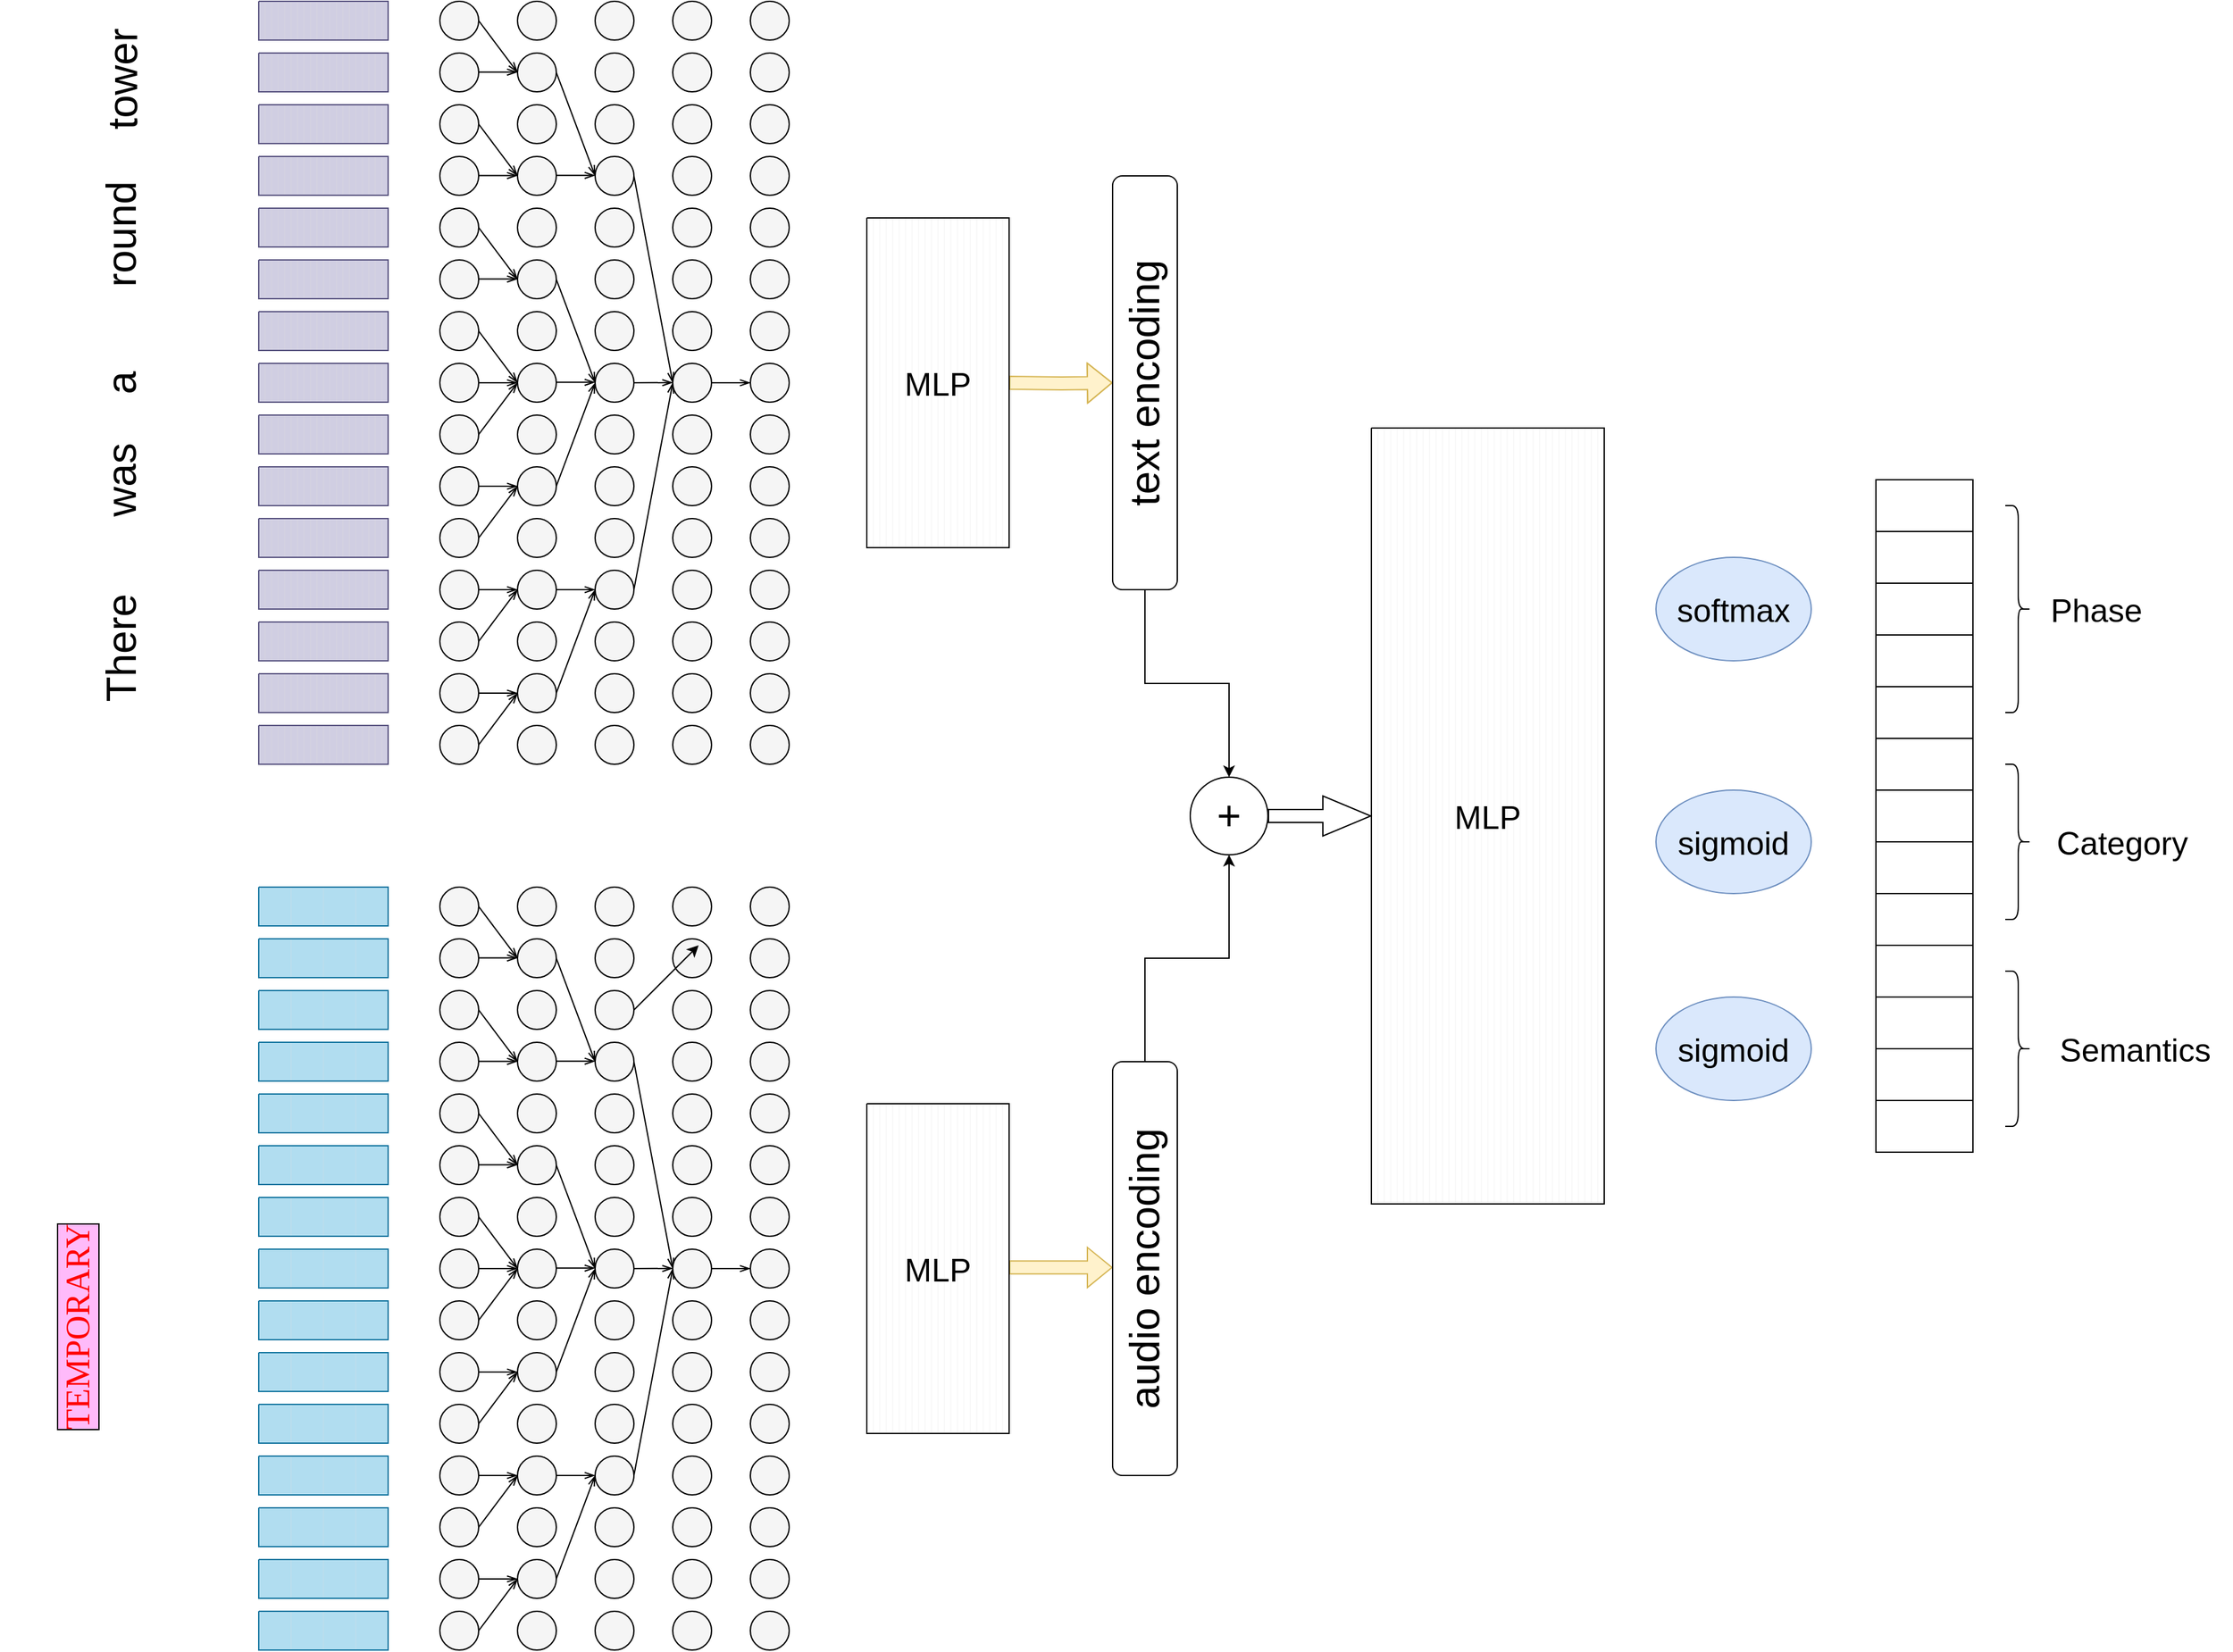 <mxfile version="14.6.0" type="github"><diagram id="691b31df-7cfc-d80e-552c-7aa9f8c0b5f7" name="Page-1"><mxGraphModel dx="1111" dy="1559" grid="1" gridSize="10" guides="1" tooltips="1" connect="1" arrows="1" fold="1" page="1" pageScale="1" pageWidth="826" pageHeight="1169" background="#ffffff" math="0" shadow="0"><root><mxCell id="0"/><mxCell id="1" parent="0"/><mxCell id="RYZ4we6UooMHVPL5Nkm8-224" value="" style="ellipse;whiteSpace=wrap;html=1;aspect=fixed;fillColor=#f5f5f5;fontColor=#333333;fontStyle=4;sketch=0;shadow=0;" parent="1" vertex="1"><mxGeometry x="360" y="450" width="30" height="30" as="geometry"/></mxCell><mxCell id="RYZ4we6UooMHVPL5Nkm8-225" style="rounded=0;orthogonalLoop=1;jettySize=auto;html=1;exitX=1;exitY=0.5;exitDx=0;exitDy=0;endArrow=openThin;endFill=0;entryX=0;entryY=0.5;entryDx=0;entryDy=0;fontStyle=4;sketch=0;shadow=0;" parent="1" source="RYZ4we6UooMHVPL5Nkm8-226" target="RYZ4we6UooMHVPL5Nkm8-227" edge="1"><mxGeometry relative="1" as="geometry"><mxPoint x="420.0" y="505.056" as="targetPoint"/></mxGeometry></mxCell><mxCell id="RYZ4we6UooMHVPL5Nkm8-226" value="" style="ellipse;whiteSpace=wrap;html=1;aspect=fixed;fillColor=#f5f5f5;fontColor=#333333;fontStyle=4;sketch=0;shadow=0;" parent="1" vertex="1"><mxGeometry x="360" y="490" width="30" height="30" as="geometry"/></mxCell><mxCell id="RYZ4we6UooMHVPL5Nkm8-227" value="" style="ellipse;whiteSpace=wrap;html=1;aspect=fixed;fillColor=#f5f5f5;fontColor=#333333;fontStyle=4;sketch=0;shadow=0;" parent="1" vertex="1"><mxGeometry x="420" y="450" width="30" height="30" as="geometry"/></mxCell><mxCell id="RYZ4we6UooMHVPL5Nkm8-228" value="" style="ellipse;whiteSpace=wrap;html=1;aspect=fixed;fillColor=#f5f5f5;fontColor=#333333;fontStyle=4;sketch=0;shadow=0;" parent="1" vertex="1"><mxGeometry x="420" y="490" width="30" height="30" as="geometry"/></mxCell><mxCell id="RYZ4we6UooMHVPL5Nkm8-229" value="" style="endArrow=openThin;html=1;exitX=1;exitY=0.5;exitDx=0;exitDy=0;entryX=0;entryY=0.5;entryDx=0;entryDy=0;endFill=0;fontStyle=4;sketch=0;shadow=0;" parent="1" source="RYZ4we6UooMHVPL5Nkm8-224" target="RYZ4we6UooMHVPL5Nkm8-227" edge="1"><mxGeometry width="50" height="50" relative="1" as="geometry"><mxPoint x="460" y="630" as="sourcePoint"/><mxPoint x="419" y="503" as="targetPoint"/></mxGeometry></mxCell><mxCell id="RYZ4we6UooMHVPL5Nkm8-230" value="" style="ellipse;whiteSpace=wrap;html=1;aspect=fixed;fillColor=#f5f5f5;fontColor=#333333;fontStyle=4;sketch=0;shadow=0;" parent="1" vertex="1"><mxGeometry x="360" y="530" width="30" height="30" as="geometry"/></mxCell><mxCell id="RYZ4we6UooMHVPL5Nkm8-231" style="rounded=0;orthogonalLoop=1;jettySize=auto;html=1;exitX=1;exitY=0.5;exitDx=0;exitDy=0;endArrow=openThin;endFill=0;entryX=0;entryY=0.5;entryDx=0;entryDy=0;fontStyle=4;sketch=0;shadow=0;" parent="1" source="RYZ4we6UooMHVPL5Nkm8-232" target="RYZ4we6UooMHVPL5Nkm8-233" edge="1"><mxGeometry relative="1" as="geometry"><mxPoint x="420" y="540" as="targetPoint"/></mxGeometry></mxCell><mxCell id="RYZ4we6UooMHVPL5Nkm8-232" value="" style="ellipse;whiteSpace=wrap;html=1;aspect=fixed;fillColor=#f5f5f5;fontColor=#333333;fontStyle=4;sketch=0;shadow=0;" parent="1" vertex="1"><mxGeometry x="360" y="570" width="30" height="30" as="geometry"/></mxCell><mxCell id="RYZ4we6UooMHVPL5Nkm8-233" value="" style="ellipse;whiteSpace=wrap;html=1;aspect=fixed;fillColor=#f5f5f5;fontColor=#333333;fontStyle=4;sketch=0;shadow=0;" parent="1" vertex="1"><mxGeometry x="420" y="530" width="30" height="30" as="geometry"/></mxCell><mxCell id="RYZ4we6UooMHVPL5Nkm8-234" value="" style="ellipse;whiteSpace=wrap;html=1;aspect=fixed;fillColor=#f5f5f5;fontColor=#333333;fontStyle=4;sketch=0;shadow=0;" parent="1" vertex="1"><mxGeometry x="420" y="570" width="30" height="30" as="geometry"/></mxCell><mxCell id="RYZ4we6UooMHVPL5Nkm8-235" value="" style="endArrow=openThin;html=1;exitX=1;exitY=0.5;exitDx=0;exitDy=0;entryX=0;entryY=0.5;entryDx=0;entryDy=0;endFill=0;fontStyle=4;sketch=0;shadow=0;" parent="1" source="RYZ4we6UooMHVPL5Nkm8-230" target="RYZ4we6UooMHVPL5Nkm8-233" edge="1"><mxGeometry width="50" height="50" relative="1" as="geometry"><mxPoint x="460" y="710" as="sourcePoint"/><mxPoint x="419" y="583" as="targetPoint"/></mxGeometry></mxCell><mxCell id="RYZ4we6UooMHVPL5Nkm8-236" value="" style="ellipse;whiteSpace=wrap;html=1;aspect=fixed;fillColor=#f5f5f5;fontColor=#333333;fontStyle=4;sketch=0;shadow=0;" parent="1" vertex="1"><mxGeometry x="360" y="610" width="30" height="30" as="geometry"/></mxCell><mxCell id="RYZ4we6UooMHVPL5Nkm8-237" style="rounded=0;orthogonalLoop=1;jettySize=auto;html=1;exitX=1;exitY=0.5;exitDx=0;exitDy=0;endArrow=openThin;endFill=0;entryX=0;entryY=0.5;entryDx=0;entryDy=0;fontStyle=4;sketch=0;shadow=0;" parent="1" source="RYZ4we6UooMHVPL5Nkm8-238" target="RYZ4we6UooMHVPL5Nkm8-239" edge="1"><mxGeometry relative="1" as="geometry"><mxPoint x="420.0" y="665.056" as="targetPoint"/></mxGeometry></mxCell><mxCell id="RYZ4we6UooMHVPL5Nkm8-238" value="" style="ellipse;whiteSpace=wrap;html=1;aspect=fixed;fillColor=#f5f5f5;fontColor=#333333;fontStyle=4;sketch=0;shadow=0;" parent="1" vertex="1"><mxGeometry x="360" y="650" width="30" height="30" as="geometry"/></mxCell><mxCell id="RYZ4we6UooMHVPL5Nkm8-239" value="" style="ellipse;whiteSpace=wrap;html=1;aspect=fixed;fillColor=#f5f5f5;fontColor=#333333;fontStyle=4;sketch=0;shadow=0;" parent="1" vertex="1"><mxGeometry x="420" y="610" width="30" height="30" as="geometry"/></mxCell><mxCell id="RYZ4we6UooMHVPL5Nkm8-240" value="" style="ellipse;whiteSpace=wrap;html=1;aspect=fixed;fillColor=#f5f5f5;fontColor=#333333;fontStyle=4;sketch=0;shadow=0;" parent="1" vertex="1"><mxGeometry x="420" y="650" width="30" height="30" as="geometry"/></mxCell><mxCell id="RYZ4we6UooMHVPL5Nkm8-241" value="" style="endArrow=openThin;html=1;exitX=1;exitY=0.5;exitDx=0;exitDy=0;entryX=0;entryY=0.5;entryDx=0;entryDy=0;endFill=0;fontStyle=4;sketch=0;shadow=0;" parent="1" source="RYZ4we6UooMHVPL5Nkm8-236" target="RYZ4we6UooMHVPL5Nkm8-239" edge="1"><mxGeometry width="50" height="50" relative="1" as="geometry"><mxPoint x="460" y="790" as="sourcePoint"/><mxPoint x="419" y="663" as="targetPoint"/></mxGeometry></mxCell><mxCell id="RYZ4we6UooMHVPL5Nkm8-256" value="" style="ellipse;whiteSpace=wrap;html=1;aspect=fixed;fillColor=#f5f5f5;fontColor=#333333;fontStyle=4;sketch=0;shadow=0;" parent="1" vertex="1"><mxGeometry x="360" y="370" width="30" height="30" as="geometry"/></mxCell><mxCell id="RYZ4we6UooMHVPL5Nkm8-257" style="rounded=0;orthogonalLoop=1;jettySize=auto;html=1;exitX=1;exitY=0.5;exitDx=0;exitDy=0;endArrow=openThin;endFill=0;entryX=0;entryY=0.5;entryDx=0;entryDy=0;fontStyle=4;sketch=0;shadow=0;" parent="1" source="RYZ4we6UooMHVPL5Nkm8-258" target="RYZ4we6UooMHVPL5Nkm8-259" edge="1"><mxGeometry relative="1" as="geometry"><mxPoint x="420.0" y="425.056" as="targetPoint"/></mxGeometry></mxCell><mxCell id="RYZ4we6UooMHVPL5Nkm8-258" value="" style="ellipse;whiteSpace=wrap;html=1;aspect=fixed;fillColor=#f5f5f5;fontColor=#333333;fontStyle=4;sketch=0;shadow=0;" parent="1" vertex="1"><mxGeometry x="360" y="410" width="30" height="30" as="geometry"/></mxCell><mxCell id="RYZ4we6UooMHVPL5Nkm8-259" value="" style="ellipse;whiteSpace=wrap;html=1;aspect=fixed;fillColor=#f5f5f5;fontColor=#333333;fontStyle=4;sketch=0;shadow=0;" parent="1" vertex="1"><mxGeometry x="420" y="370" width="30" height="30" as="geometry"/></mxCell><mxCell id="RYZ4we6UooMHVPL5Nkm8-260" value="" style="ellipse;whiteSpace=wrap;html=1;aspect=fixed;fillColor=#f5f5f5;fontColor=#333333;fontStyle=4;sketch=0;shadow=0;" parent="1" vertex="1"><mxGeometry x="420" y="410" width="30" height="30" as="geometry"/></mxCell><mxCell id="RYZ4we6UooMHVPL5Nkm8-261" value="" style="endArrow=openThin;html=1;exitX=1;exitY=0.5;exitDx=0;exitDy=0;entryX=0;entryY=0.5;entryDx=0;entryDy=0;endFill=0;fontStyle=4;sketch=0;shadow=0;" parent="1" source="RYZ4we6UooMHVPL5Nkm8-256" target="RYZ4we6UooMHVPL5Nkm8-259" edge="1"><mxGeometry width="50" height="50" relative="1" as="geometry"><mxPoint x="460" y="550" as="sourcePoint"/><mxPoint x="419" y="423" as="targetPoint"/></mxGeometry></mxCell><mxCell id="RYZ4we6UooMHVPL5Nkm8-262" value="" style="ellipse;whiteSpace=wrap;html=1;aspect=fixed;fillColor=#f5f5f5;fontColor=#333333;fontStyle=4;sketch=0;shadow=0;" parent="1" vertex="1"><mxGeometry x="360" y="330" width="30" height="30" as="geometry"/></mxCell><mxCell id="RYZ4we6UooMHVPL5Nkm8-263" value="" style="ellipse;whiteSpace=wrap;html=1;aspect=fixed;fillColor=#f5f5f5;fontColor=#333333;fontStyle=4;sketch=0;shadow=0;" parent="1" vertex="1"><mxGeometry x="420" y="330" width="30" height="30" as="geometry"/></mxCell><mxCell id="RYZ4we6UooMHVPL5Nkm8-264" value="" style="endArrow=openThin;html=1;entryX=0;entryY=0.5;entryDx=0;entryDy=0;exitX=1;exitY=0.5;exitDx=0;exitDy=0;endFill=0;fontStyle=4;sketch=0;shadow=0;" parent="1" source="RYZ4we6UooMHVPL5Nkm8-262" target="RYZ4we6UooMHVPL5Nkm8-259" edge="1"><mxGeometry width="50" height="50" relative="1" as="geometry"><mxPoint x="390" y="350" as="sourcePoint"/><mxPoint x="440" y="450" as="targetPoint"/></mxGeometry></mxCell><mxCell id="RYZ4we6UooMHVPL5Nkm8-265" value="" style="ellipse;whiteSpace=wrap;html=1;aspect=fixed;fillColor=#f5f5f5;fontColor=#333333;fontStyle=4;sketch=0;shadow=0;" parent="1" vertex="1"><mxGeometry x="360" y="290" width="30" height="30" as="geometry"/></mxCell><mxCell id="RYZ4we6UooMHVPL5Nkm8-266" value="" style="ellipse;whiteSpace=wrap;html=1;aspect=fixed;fillColor=#f5f5f5;fontColor=#333333;fontStyle=4;sketch=0;shadow=0;" parent="1" vertex="1"><mxGeometry x="420" y="290" width="30" height="30" as="geometry"/></mxCell><mxCell id="RYZ4we6UooMHVPL5Nkm8-267" value="" style="endArrow=openThin;html=1;exitX=1;exitY=0.5;exitDx=0;exitDy=0;entryX=0;entryY=0.5;entryDx=0;entryDy=0;endFill=0;fontStyle=4;sketch=0;shadow=0;" parent="1" edge="1"><mxGeometry width="50" height="50" relative="1" as="geometry"><mxPoint x="390" y="304.76" as="sourcePoint"/><mxPoint x="420" y="304.76" as="targetPoint"/></mxGeometry></mxCell><mxCell id="RYZ4we6UooMHVPL5Nkm8-268" value="" style="ellipse;whiteSpace=wrap;html=1;aspect=fixed;fillColor=#f5f5f5;fontColor=#333333;fontStyle=4;sketch=0;shadow=0;" parent="1" vertex="1"><mxGeometry x="360" y="250" width="30" height="30" as="geometry"/></mxCell><mxCell id="RYZ4we6UooMHVPL5Nkm8-269" value="" style="ellipse;whiteSpace=wrap;html=1;aspect=fixed;fillColor=#f5f5f5;fontColor=#333333;fontStyle=4;sketch=0;shadow=0;" parent="1" vertex="1"><mxGeometry x="420" y="250" width="30" height="30" as="geometry"/></mxCell><mxCell id="RYZ4we6UooMHVPL5Nkm8-270" value="" style="endArrow=openThin;html=1;exitX=1;exitY=0.5;exitDx=0;exitDy=0;endFill=0;entryX=0;entryY=0.5;entryDx=0;entryDy=0;fontStyle=4;sketch=0;shadow=0;" parent="1" source="RYZ4we6UooMHVPL5Nkm8-268" target="RYZ4we6UooMHVPL5Nkm8-266" edge="1"><mxGeometry width="50" height="50" relative="1" as="geometry"><mxPoint x="390" y="260" as="sourcePoint"/><mxPoint x="420" y="310" as="targetPoint"/></mxGeometry></mxCell><mxCell id="RYZ4we6UooMHVPL5Nkm8-271" value="" style="ellipse;whiteSpace=wrap;html=1;aspect=fixed;fillColor=#f5f5f5;fontColor=#333333;fontStyle=4;sketch=0;shadow=0;" parent="1" vertex="1"><mxGeometry x="360" y="210" width="30" height="30" as="geometry"/></mxCell><mxCell id="RYZ4we6UooMHVPL5Nkm8-272" value="" style="ellipse;whiteSpace=wrap;html=1;aspect=fixed;fillColor=#f5f5f5;fontColor=#333333;fontStyle=4;sketch=0;shadow=0;" parent="1" vertex="1"><mxGeometry x="420" y="210" width="30" height="30" as="geometry"/></mxCell><mxCell id="RYZ4we6UooMHVPL5Nkm8-273" value="" style="endArrow=openThin;html=1;exitX=1;exitY=0.5;exitDx=0;exitDy=0;entryX=0;entryY=0.5;entryDx=0;entryDy=0;endFill=0;fontStyle=4;sketch=0;shadow=0;" parent="1" edge="1"><mxGeometry width="50" height="50" relative="1" as="geometry"><mxPoint x="390" y="224.76" as="sourcePoint"/><mxPoint x="420" y="224.76" as="targetPoint"/></mxGeometry></mxCell><mxCell id="RYZ4we6UooMHVPL5Nkm8-274" value="" style="ellipse;whiteSpace=wrap;html=1;aspect=fixed;fillColor=#f5f5f5;fontColor=#333333;fontStyle=4;sketch=0;shadow=0;" parent="1" vertex="1"><mxGeometry x="360" y="170" width="30" height="30" as="geometry"/></mxCell><mxCell id="RYZ4we6UooMHVPL5Nkm8-275" value="" style="ellipse;whiteSpace=wrap;html=1;aspect=fixed;fillColor=#f5f5f5;fontColor=#333333;fontStyle=4;sketch=0;shadow=0;" parent="1" vertex="1"><mxGeometry x="420" y="170" width="30" height="30" as="geometry"/></mxCell><mxCell id="RYZ4we6UooMHVPL5Nkm8-276" value="" style="endArrow=openThin;html=1;exitX=1;exitY=0.5;exitDx=0;exitDy=0;endFill=0;entryX=0;entryY=0.5;entryDx=0;entryDy=0;fontStyle=4;sketch=0;shadow=0;" parent="1" source="RYZ4we6UooMHVPL5Nkm8-274" target="RYZ4we6UooMHVPL5Nkm8-272" edge="1"><mxGeometry width="50" height="50" relative="1" as="geometry"><mxPoint x="390" y="180" as="sourcePoint"/><mxPoint x="420" y="230" as="targetPoint"/></mxGeometry></mxCell><mxCell id="RYZ4we6UooMHVPL5Nkm8-277" value="" style="ellipse;whiteSpace=wrap;html=1;aspect=fixed;fillColor=#f5f5f5;fontColor=#333333;fontStyle=4;sketch=0;shadow=0;" parent="1" vertex="1"><mxGeometry x="360" y="130" width="30" height="30" as="geometry"/></mxCell><mxCell id="RYZ4we6UooMHVPL5Nkm8-278" value="" style="ellipse;whiteSpace=wrap;html=1;aspect=fixed;fillColor=#f5f5f5;fontColor=#333333;fontStyle=4;sketch=0;shadow=0;" parent="1" vertex="1"><mxGeometry x="420" y="130" width="30" height="30" as="geometry"/></mxCell><mxCell id="RYZ4we6UooMHVPL5Nkm8-279" value="" style="endArrow=openThin;html=1;exitX=1;exitY=0.5;exitDx=0;exitDy=0;entryX=0;entryY=0.5;entryDx=0;entryDy=0;endFill=0;fontStyle=4;sketch=0;shadow=0;" parent="1" edge="1"><mxGeometry width="50" height="50" relative="1" as="geometry"><mxPoint x="390" y="144.76" as="sourcePoint"/><mxPoint x="420" y="144.76" as="targetPoint"/></mxGeometry></mxCell><mxCell id="RYZ4we6UooMHVPL5Nkm8-280" value="" style="ellipse;whiteSpace=wrap;html=1;aspect=fixed;fillColor=#f5f5f5;fontColor=#333333;fontStyle=4;sketch=0;shadow=0;" parent="1" vertex="1"><mxGeometry x="360" y="90" width="30" height="30" as="geometry"/></mxCell><mxCell id="RYZ4we6UooMHVPL5Nkm8-281" value="" style="ellipse;whiteSpace=wrap;html=1;aspect=fixed;fillColor=#f5f5f5;fontColor=#333333;fontStyle=4;sketch=0;shadow=0;" parent="1" vertex="1"><mxGeometry x="420" y="90" width="30" height="30" as="geometry"/></mxCell><mxCell id="RYZ4we6UooMHVPL5Nkm8-282" value="" style="endArrow=openThin;html=1;exitX=1;exitY=0.5;exitDx=0;exitDy=0;endFill=0;entryX=0;entryY=0.5;entryDx=0;entryDy=0;fontStyle=4;sketch=0;shadow=0;" parent="1" source="RYZ4we6UooMHVPL5Nkm8-280" target="RYZ4we6UooMHVPL5Nkm8-278" edge="1"><mxGeometry width="50" height="50" relative="1" as="geometry"><mxPoint x="390" y="100" as="sourcePoint"/><mxPoint x="420" y="150" as="targetPoint"/></mxGeometry></mxCell><mxCell id="RYZ4we6UooMHVPL5Nkm8-328" value="" style="ellipse;whiteSpace=wrap;html=1;aspect=fixed;fillColor=#f5f5f5;fontColor=#333333;fontStyle=4;sketch=0;shadow=0;" parent="1" vertex="1"><mxGeometry x="480" y="450" width="30" height="30" as="geometry"/></mxCell><mxCell id="RYZ4we6UooMHVPL5Nkm8-329" value="" style="ellipse;whiteSpace=wrap;html=1;aspect=fixed;fillColor=#f5f5f5;fontColor=#333333;fontStyle=4;sketch=0;shadow=0;" parent="1" vertex="1"><mxGeometry x="480" y="490" width="30" height="30" as="geometry"/></mxCell><mxCell id="RYZ4we6UooMHVPL5Nkm8-411" style="edgeStyle=none;rounded=0;orthogonalLoop=1;jettySize=auto;html=1;exitX=1;exitY=0.5;exitDx=0;exitDy=0;entryX=0;entryY=0.5;entryDx=0;entryDy=0;endArrow=openThin;endFill=0;sketch=0;shadow=0;" parent="1" source="RYZ4we6UooMHVPL5Nkm8-330" target="RYZ4we6UooMHVPL5Nkm8-402" edge="1"><mxGeometry relative="1" as="geometry"/></mxCell><mxCell id="RYZ4we6UooMHVPL5Nkm8-330" value="" style="ellipse;whiteSpace=wrap;html=1;aspect=fixed;fillColor=#f5f5f5;fontColor=#333333;fontStyle=4;sketch=0;shadow=0;" parent="1" vertex="1"><mxGeometry x="480" y="530" width="30" height="30" as="geometry"/></mxCell><mxCell id="RYZ4we6UooMHVPL5Nkm8-331" value="" style="ellipse;whiteSpace=wrap;html=1;aspect=fixed;fillColor=#f5f5f5;fontColor=#333333;fontStyle=4;sketch=0;shadow=0;" parent="1" vertex="1"><mxGeometry x="480" y="570" width="30" height="30" as="geometry"/></mxCell><mxCell id="RYZ4we6UooMHVPL5Nkm8-332" value="" style="ellipse;whiteSpace=wrap;html=1;aspect=fixed;fillColor=#f5f5f5;fontColor=#333333;fontStyle=4;sketch=0;shadow=0;" parent="1" vertex="1"><mxGeometry x="480" y="610" width="30" height="30" as="geometry"/></mxCell><mxCell id="RYZ4we6UooMHVPL5Nkm8-333" value="" style="ellipse;whiteSpace=wrap;html=1;aspect=fixed;fillColor=#f5f5f5;fontColor=#333333;fontStyle=4;sketch=0;shadow=0;" parent="1" vertex="1"><mxGeometry x="480" y="650" width="30" height="30" as="geometry"/></mxCell><mxCell id="RYZ4we6UooMHVPL5Nkm8-412" style="edgeStyle=none;rounded=0;orthogonalLoop=1;jettySize=auto;html=1;exitX=1;exitY=0.5;exitDx=0;exitDy=0;endArrow=openThin;endFill=0;sketch=0;shadow=0;" parent="1" source="RYZ4we6UooMHVPL5Nkm8-334" edge="1"><mxGeometry relative="1" as="geometry"><mxPoint x="540.0" y="384.897" as="targetPoint"/></mxGeometry></mxCell><mxCell id="RYZ4we6UooMHVPL5Nkm8-334" value="" style="ellipse;whiteSpace=wrap;html=1;aspect=fixed;fillColor=#f5f5f5;fontColor=#333333;fontStyle=4;sketch=0;shadow=0;" parent="1" vertex="1"><mxGeometry x="480" y="370" width="30" height="30" as="geometry"/></mxCell><mxCell id="RYZ4we6UooMHVPL5Nkm8-335" value="" style="ellipse;whiteSpace=wrap;html=1;aspect=fixed;fillColor=#f5f5f5;fontColor=#333333;fontStyle=4;sketch=0;shadow=0;" parent="1" vertex="1"><mxGeometry x="480" y="410" width="30" height="30" as="geometry"/></mxCell><mxCell id="RYZ4we6UooMHVPL5Nkm8-336" value="" style="ellipse;whiteSpace=wrap;html=1;aspect=fixed;fillColor=#f5f5f5;fontColor=#333333;fontStyle=4;sketch=0;shadow=0;" parent="1" vertex="1"><mxGeometry x="480" y="330" width="30" height="30" as="geometry"/></mxCell><mxCell id="RYZ4we6UooMHVPL5Nkm8-337" value="" style="ellipse;whiteSpace=wrap;html=1;aspect=fixed;fillColor=#f5f5f5;fontColor=#333333;fontStyle=4;sketch=0;shadow=0;" parent="1" vertex="1"><mxGeometry x="480" y="290" width="30" height="30" as="geometry"/></mxCell><mxCell id="RYZ4we6UooMHVPL5Nkm8-338" value="" style="ellipse;whiteSpace=wrap;html=1;aspect=fixed;fillColor=#f5f5f5;fontColor=#333333;fontStyle=4;sketch=0;shadow=0;" parent="1" vertex="1"><mxGeometry x="480" y="250" width="30" height="30" as="geometry"/></mxCell><mxCell id="RYZ4we6UooMHVPL5Nkm8-339" value="" style="ellipse;whiteSpace=wrap;html=1;aspect=fixed;fillColor=#f5f5f5;fontColor=#333333;fontStyle=4;sketch=0;shadow=0;" parent="1" vertex="1"><mxGeometry x="480" y="210" width="30" height="30" as="geometry"/></mxCell><mxCell id="RYZ4we6UooMHVPL5Nkm8-340" value="" style="ellipse;whiteSpace=wrap;html=1;aspect=fixed;fillColor=#f5f5f5;fontColor=#333333;fontStyle=4;sketch=0;shadow=0;" parent="1" vertex="1"><mxGeometry x="480" y="170" width="30" height="30" as="geometry"/></mxCell><mxCell id="RYZ4we6UooMHVPL5Nkm8-341" value="" style="ellipse;whiteSpace=wrap;html=1;aspect=fixed;fillColor=#f5f5f5;fontColor=#333333;fontStyle=4;sketch=0;shadow=0;" parent="1" vertex="1"><mxGeometry x="480" y="130" width="30" height="30" as="geometry"/></mxCell><mxCell id="RYZ4we6UooMHVPL5Nkm8-413" style="edgeStyle=none;rounded=0;orthogonalLoop=1;jettySize=auto;html=1;exitX=1;exitY=0.5;exitDx=0;exitDy=0;entryX=0;entryY=0.5;entryDx=0;entryDy=0;endArrow=openThin;endFill=0;sketch=0;shadow=0;" parent="1" source="RYZ4we6UooMHVPL5Nkm8-339" target="RYZ4we6UooMHVPL5Nkm8-402" edge="1"><mxGeometry relative="1" as="geometry"/></mxCell><mxCell id="RYZ4we6UooMHVPL5Nkm8-342" value="" style="ellipse;whiteSpace=wrap;html=1;aspect=fixed;fillColor=#f5f5f5;fontColor=#333333;fontStyle=4;sketch=0;shadow=0;" parent="1" vertex="1"><mxGeometry x="480" y="90" width="30" height="30" as="geometry"/></mxCell><mxCell id="RYZ4we6UooMHVPL5Nkm8-376" value="" style="endArrow=openThin;html=1;exitX=1;exitY=0.5;exitDx=0;exitDy=0;entryX=0;entryY=0.5;entryDx=0;entryDy=0;endFill=0;fontStyle=4;sketch=0;shadow=0;" parent="1" edge="1"><mxGeometry width="50" height="50" relative="1" as="geometry"><mxPoint x="450" y="545" as="sourcePoint"/><mxPoint x="480" y="545" as="targetPoint"/></mxGeometry></mxCell><mxCell id="RYZ4we6UooMHVPL5Nkm8-377" style="rounded=0;orthogonalLoop=1;jettySize=auto;html=1;exitX=1;exitY=0.5;exitDx=0;exitDy=0;endArrow=openThin;endFill=0;entryX=0;entryY=0.5;entryDx=0;entryDy=0;fontStyle=4;sketch=0;shadow=0;" parent="1" source="RYZ4we6UooMHVPL5Nkm8-239" target="RYZ4we6UooMHVPL5Nkm8-330" edge="1"><mxGeometry relative="1" as="geometry"><mxPoint x="480" y="580" as="targetPoint"/><mxPoint x="450" y="620" as="sourcePoint"/></mxGeometry></mxCell><mxCell id="RYZ4we6UooMHVPL5Nkm8-390" value="" style="endArrow=openThin;html=1;exitX=1;exitY=0.5;exitDx=0;exitDy=0;entryX=0;entryY=0.5;entryDx=0;entryDy=0;endFill=0;fontStyle=4;sketch=0;shadow=0;" parent="1" edge="1"><mxGeometry width="50" height="50" relative="1" as="geometry"><mxPoint x="450.0" y="384.66" as="sourcePoint"/><mxPoint x="480.0" y="384.66" as="targetPoint"/></mxGeometry></mxCell><mxCell id="RYZ4we6UooMHVPL5Nkm8-391" style="rounded=0;orthogonalLoop=1;jettySize=auto;html=1;exitX=1;exitY=0.5;exitDx=0;exitDy=0;endArrow=openThin;endFill=0;entryX=0;entryY=0.5;entryDx=0;entryDy=0;fontStyle=4;sketch=0;shadow=0;" parent="1" edge="1"><mxGeometry relative="1" as="geometry"><mxPoint x="480.0" y="385" as="targetPoint"/><mxPoint x="450.0" y="465" as="sourcePoint"/></mxGeometry></mxCell><mxCell id="RYZ4we6UooMHVPL5Nkm8-392" value="" style="endArrow=openThin;html=1;exitX=1;exitY=0.5;exitDx=0;exitDy=0;entryX=0;entryY=0.5;entryDx=0;entryDy=0;endFill=0;fontStyle=4;sketch=0;shadow=0;" parent="1" edge="1"><mxGeometry width="50" height="50" relative="1" as="geometry"><mxPoint x="450.0" y="224.66" as="sourcePoint"/><mxPoint x="480.0" y="224.66" as="targetPoint"/></mxGeometry></mxCell><mxCell id="RYZ4we6UooMHVPL5Nkm8-393" value="" style="endArrow=openThin;html=1;exitX=1;exitY=0.5;exitDx=0;exitDy=0;entryX=0;entryY=0.5;entryDx=0;entryDy=0;endFill=0;fontStyle=4;sketch=0;shadow=0;" parent="1" source="RYZ4we6UooMHVPL5Nkm8-278" target="RYZ4we6UooMHVPL5Nkm8-339" edge="1"><mxGeometry width="50" height="50" relative="1" as="geometry"><mxPoint x="460.0" y="234.66" as="sourcePoint"/><mxPoint x="490.0" y="234.66" as="targetPoint"/></mxGeometry></mxCell><mxCell id="RYZ4we6UooMHVPL5Nkm8-394" value="" style="endArrow=openThin;html=1;exitX=1;exitY=0.5;exitDx=0;exitDy=0;entryX=0;entryY=0.5;entryDx=0;entryDy=0;endFill=0;fontStyle=4;sketch=0;shadow=0;" parent="1" source="RYZ4we6UooMHVPL5Nkm8-266" target="RYZ4we6UooMHVPL5Nkm8-334" edge="1"><mxGeometry width="50" height="50" relative="1" as="geometry"><mxPoint x="450.0" y="300.0" as="sourcePoint"/><mxPoint x="480.0" y="420.0" as="targetPoint"/></mxGeometry></mxCell><mxCell id="RYZ4we6UooMHVPL5Nkm8-396" value="" style="ellipse;whiteSpace=wrap;html=1;aspect=fixed;fillColor=#f5f5f5;fontColor=#333333;fontStyle=4;sketch=0;shadow=0;" parent="1" vertex="1"><mxGeometry x="540" y="450" width="30" height="30" as="geometry"/></mxCell><mxCell id="RYZ4we6UooMHVPL5Nkm8-397" value="" style="ellipse;whiteSpace=wrap;html=1;aspect=fixed;fillColor=#f5f5f5;fontColor=#333333;fontStyle=4;sketch=0;shadow=0;" parent="1" vertex="1"><mxGeometry x="540" y="490" width="30" height="30" as="geometry"/></mxCell><mxCell id="RYZ4we6UooMHVPL5Nkm8-398" value="" style="ellipse;whiteSpace=wrap;html=1;aspect=fixed;fillColor=#f5f5f5;fontColor=#333333;fontStyle=4;sketch=0;shadow=0;" parent="1" vertex="1"><mxGeometry x="540" y="530" width="30" height="30" as="geometry"/></mxCell><mxCell id="RYZ4we6UooMHVPL5Nkm8-399" value="" style="ellipse;whiteSpace=wrap;html=1;aspect=fixed;fillColor=#f5f5f5;fontColor=#333333;fontStyle=4;sketch=0;shadow=0;" parent="1" vertex="1"><mxGeometry x="540" y="570" width="30" height="30" as="geometry"/></mxCell><mxCell id="RYZ4we6UooMHVPL5Nkm8-400" value="" style="ellipse;whiteSpace=wrap;html=1;aspect=fixed;fillColor=#f5f5f5;fontColor=#333333;fontStyle=4;sketch=0;shadow=0;" parent="1" vertex="1"><mxGeometry x="540" y="610" width="30" height="30" as="geometry"/></mxCell><mxCell id="RYZ4we6UooMHVPL5Nkm8-401" value="" style="ellipse;whiteSpace=wrap;html=1;aspect=fixed;fillColor=#f5f5f5;fontColor=#333333;fontStyle=4;sketch=0;shadow=0;" parent="1" vertex="1"><mxGeometry x="540" y="650" width="30" height="30" as="geometry"/></mxCell><mxCell id="RYZ4we6UooMHVPL5Nkm8-429" style="edgeStyle=none;rounded=0;orthogonalLoop=1;jettySize=auto;html=1;exitX=1;exitY=0.5;exitDx=0;exitDy=0;entryX=0;entryY=0.5;entryDx=0;entryDy=0;endArrow=openThin;endFill=0;sketch=0;shadow=0;" parent="1" source="RYZ4we6UooMHVPL5Nkm8-402" target="RYZ4we6UooMHVPL5Nkm8-420" edge="1"><mxGeometry relative="1" as="geometry"/></mxCell><mxCell id="RYZ4we6UooMHVPL5Nkm8-402" value="" style="ellipse;whiteSpace=wrap;html=1;aspect=fixed;fillColor=#f5f5f5;fontColor=#333333;fontStyle=4;sketch=0;shadow=0;" parent="1" vertex="1"><mxGeometry x="540" y="370" width="30" height="30" as="geometry"/></mxCell><mxCell id="RYZ4we6UooMHVPL5Nkm8-403" value="" style="ellipse;whiteSpace=wrap;html=1;aspect=fixed;fillColor=#f5f5f5;fontColor=#333333;fontStyle=4;sketch=0;shadow=0;" parent="1" vertex="1"><mxGeometry x="540" y="410" width="30" height="30" as="geometry"/></mxCell><mxCell id="RYZ4we6UooMHVPL5Nkm8-404" value="" style="ellipse;whiteSpace=wrap;html=1;aspect=fixed;fillColor=#f5f5f5;fontColor=#333333;fontStyle=4;sketch=0;shadow=0;" parent="1" vertex="1"><mxGeometry x="540" y="330" width="30" height="30" as="geometry"/></mxCell><mxCell id="RYZ4we6UooMHVPL5Nkm8-405" value="" style="ellipse;whiteSpace=wrap;html=1;aspect=fixed;fillColor=#f5f5f5;fontColor=#333333;fontStyle=4;sketch=0;shadow=0;" parent="1" vertex="1"><mxGeometry x="540" y="290" width="30" height="30" as="geometry"/></mxCell><mxCell id="RYZ4we6UooMHVPL5Nkm8-406" value="" style="ellipse;whiteSpace=wrap;html=1;aspect=fixed;fillColor=#f5f5f5;fontColor=#333333;fontStyle=4;sketch=0;shadow=0;" parent="1" vertex="1"><mxGeometry x="540" y="250" width="30" height="30" as="geometry"/></mxCell><mxCell id="RYZ4we6UooMHVPL5Nkm8-407" value="" style="ellipse;whiteSpace=wrap;html=1;aspect=fixed;fillColor=#f5f5f5;fontColor=#333333;fontStyle=4;sketch=0;shadow=0;" parent="1" vertex="1"><mxGeometry x="540" y="210" width="30" height="30" as="geometry"/></mxCell><mxCell id="RYZ4we6UooMHVPL5Nkm8-408" value="" style="ellipse;whiteSpace=wrap;html=1;aspect=fixed;fillColor=#f5f5f5;fontColor=#333333;fontStyle=4;sketch=0;shadow=0;" parent="1" vertex="1"><mxGeometry x="540" y="170" width="30" height="30" as="geometry"/></mxCell><mxCell id="RYZ4we6UooMHVPL5Nkm8-409" value="" style="ellipse;whiteSpace=wrap;html=1;aspect=fixed;fillColor=#f5f5f5;fontColor=#333333;fontStyle=4;sketch=0;shadow=0;" parent="1" vertex="1"><mxGeometry x="540" y="130" width="30" height="30" as="geometry"/></mxCell><mxCell id="RYZ4we6UooMHVPL5Nkm8-410" value="" style="ellipse;whiteSpace=wrap;html=1;aspect=fixed;fillColor=#f5f5f5;fontColor=#333333;fontStyle=4;sketch=0;shadow=0;" parent="1" vertex="1"><mxGeometry x="540" y="90" width="30" height="30" as="geometry"/></mxCell><mxCell id="RYZ4we6UooMHVPL5Nkm8-414" value="" style="ellipse;whiteSpace=wrap;html=1;aspect=fixed;fillColor=#f5f5f5;fontColor=#333333;fontStyle=4;sketch=0;shadow=0;" parent="1" vertex="1"><mxGeometry x="600" y="450" width="30" height="30" as="geometry"/></mxCell><mxCell id="RYZ4we6UooMHVPL5Nkm8-415" value="" style="ellipse;whiteSpace=wrap;html=1;aspect=fixed;fillColor=#f5f5f5;fontColor=#333333;fontStyle=4;sketch=0;shadow=0;" parent="1" vertex="1"><mxGeometry x="600" y="490" width="30" height="30" as="geometry"/></mxCell><mxCell id="RYZ4we6UooMHVPL5Nkm8-416" value="" style="ellipse;whiteSpace=wrap;html=1;aspect=fixed;fillColor=#f5f5f5;fontColor=#333333;fontStyle=4;sketch=0;shadow=0;" parent="1" vertex="1"><mxGeometry x="600" y="530" width="30" height="30" as="geometry"/></mxCell><mxCell id="RYZ4we6UooMHVPL5Nkm8-417" value="" style="ellipse;whiteSpace=wrap;html=1;aspect=fixed;fillColor=#f5f5f5;fontColor=#333333;fontStyle=4;sketch=0;shadow=0;" parent="1" vertex="1"><mxGeometry x="600" y="570" width="30" height="30" as="geometry"/></mxCell><mxCell id="RYZ4we6UooMHVPL5Nkm8-418" value="" style="ellipse;whiteSpace=wrap;html=1;aspect=fixed;fillColor=#f5f5f5;fontColor=#333333;fontStyle=4;sketch=0;shadow=0;" parent="1" vertex="1"><mxGeometry x="600" y="610" width="30" height="30" as="geometry"/></mxCell><mxCell id="RYZ4we6UooMHVPL5Nkm8-419" value="" style="ellipse;whiteSpace=wrap;html=1;aspect=fixed;fillColor=#f5f5f5;fontColor=#333333;fontStyle=4;sketch=0;shadow=0;" parent="1" vertex="1"><mxGeometry x="600" y="650" width="30" height="30" as="geometry"/></mxCell><mxCell id="RYZ4we6UooMHVPL5Nkm8-420" value="" style="ellipse;whiteSpace=wrap;html=1;aspect=fixed;fillColor=#f5f5f5;fontColor=#333333;fontStyle=4;sketch=0;shadow=0;" parent="1" vertex="1"><mxGeometry x="600" y="370" width="30" height="30" as="geometry"/></mxCell><mxCell id="RYZ4we6UooMHVPL5Nkm8-421" value="" style="ellipse;whiteSpace=wrap;html=1;aspect=fixed;fillColor=#f5f5f5;fontColor=#333333;fontStyle=4;sketch=0;shadow=0;" parent="1" vertex="1"><mxGeometry x="600" y="410" width="30" height="30" as="geometry"/></mxCell><mxCell id="RYZ4we6UooMHVPL5Nkm8-422" value="" style="ellipse;whiteSpace=wrap;html=1;aspect=fixed;fillColor=#f5f5f5;fontColor=#333333;fontStyle=4;sketch=0;shadow=0;" parent="1" vertex="1"><mxGeometry x="600" y="330" width="30" height="30" as="geometry"/></mxCell><mxCell id="RYZ4we6UooMHVPL5Nkm8-423" value="" style="ellipse;whiteSpace=wrap;html=1;aspect=fixed;fillColor=#f5f5f5;fontColor=#333333;fontStyle=4;sketch=0;shadow=0;" parent="1" vertex="1"><mxGeometry x="600" y="290" width="30" height="30" as="geometry"/></mxCell><mxCell id="RYZ4we6UooMHVPL5Nkm8-424" value="" style="ellipse;whiteSpace=wrap;html=1;aspect=fixed;fillColor=#f5f5f5;fontColor=#333333;fontStyle=4;sketch=0;shadow=0;" parent="1" vertex="1"><mxGeometry x="600" y="250" width="30" height="30" as="geometry"/></mxCell><mxCell id="RYZ4we6UooMHVPL5Nkm8-425" value="" style="ellipse;whiteSpace=wrap;html=1;aspect=fixed;fillColor=#f5f5f5;fontColor=#333333;fontStyle=4;sketch=0;shadow=0;" parent="1" vertex="1"><mxGeometry x="600" y="210" width="30" height="30" as="geometry"/></mxCell><mxCell id="RYZ4we6UooMHVPL5Nkm8-426" value="" style="ellipse;whiteSpace=wrap;html=1;aspect=fixed;fillColor=#f5f5f5;fontColor=#333333;fontStyle=4;sketch=0;shadow=0;" parent="1" vertex="1"><mxGeometry x="600" y="170" width="30" height="30" as="geometry"/></mxCell><mxCell id="RYZ4we6UooMHVPL5Nkm8-427" value="" style="ellipse;whiteSpace=wrap;html=1;aspect=fixed;fillColor=#f5f5f5;fontColor=#333333;fontStyle=4;sketch=0;shadow=0;" parent="1" vertex="1"><mxGeometry x="600" y="130" width="30" height="30" as="geometry"/></mxCell><mxCell id="RYZ4we6UooMHVPL5Nkm8-428" value="" style="ellipse;whiteSpace=wrap;html=1;aspect=fixed;fillColor=#f5f5f5;fontColor=#333333;fontStyle=4;sketch=0;shadow=0;" parent="1" vertex="1"><mxGeometry x="600" y="90" width="30" height="30" as="geometry"/></mxCell><mxCell id="RYZ4we6UooMHVPL5Nkm8-434" value="" style="ellipse;whiteSpace=wrap;html=1;aspect=fixed;fillColor=#f5f5f5;fontColor=#333333;fontStyle=4;sketch=0;shadow=0;" parent="1" vertex="1"><mxGeometry x="360" y="1135" width="30" height="30" as="geometry"/></mxCell><mxCell id="RYZ4we6UooMHVPL5Nkm8-435" style="rounded=0;orthogonalLoop=1;jettySize=auto;html=1;exitX=1;exitY=0.5;exitDx=0;exitDy=0;endArrow=openThin;endFill=0;entryX=0;entryY=0.5;entryDx=0;entryDy=0;fontStyle=4;sketch=0;shadow=0;" parent="1" source="RYZ4we6UooMHVPL5Nkm8-436" target="RYZ4we6UooMHVPL5Nkm8-437" edge="1"><mxGeometry relative="1" as="geometry"><mxPoint x="420.0" y="1190.056" as="targetPoint"/></mxGeometry></mxCell><mxCell id="RYZ4we6UooMHVPL5Nkm8-436" value="" style="ellipse;whiteSpace=wrap;html=1;aspect=fixed;fillColor=#f5f5f5;fontColor=#333333;fontStyle=4;sketch=0;shadow=0;" parent="1" vertex="1"><mxGeometry x="360" y="1175" width="30" height="30" as="geometry"/></mxCell><mxCell id="RYZ4we6UooMHVPL5Nkm8-437" value="" style="ellipse;whiteSpace=wrap;html=1;aspect=fixed;fillColor=#f5f5f5;fontColor=#333333;fontStyle=4;sketch=0;shadow=0;" parent="1" vertex="1"><mxGeometry x="420" y="1135" width="30" height="30" as="geometry"/></mxCell><mxCell id="RYZ4we6UooMHVPL5Nkm8-438" value="" style="ellipse;whiteSpace=wrap;html=1;aspect=fixed;fillColor=#f5f5f5;fontColor=#333333;fontStyle=4;sketch=0;shadow=0;" parent="1" vertex="1"><mxGeometry x="420" y="1175" width="30" height="30" as="geometry"/></mxCell><mxCell id="RYZ4we6UooMHVPL5Nkm8-439" value="" style="endArrow=openThin;html=1;exitX=1;exitY=0.5;exitDx=0;exitDy=0;entryX=0;entryY=0.5;entryDx=0;entryDy=0;endFill=0;fontStyle=4;sketch=0;shadow=0;" parent="1" source="RYZ4we6UooMHVPL5Nkm8-434" target="RYZ4we6UooMHVPL5Nkm8-437" edge="1"><mxGeometry width="50" height="50" relative="1" as="geometry"><mxPoint x="460" y="1315" as="sourcePoint"/><mxPoint x="419" y="1188" as="targetPoint"/></mxGeometry></mxCell><mxCell id="RYZ4we6UooMHVPL5Nkm8-440" value="" style="ellipse;whiteSpace=wrap;html=1;aspect=fixed;fillColor=#f5f5f5;fontColor=#333333;fontStyle=4;sketch=0;shadow=0;" parent="1" vertex="1"><mxGeometry x="360" y="1215" width="30" height="30" as="geometry"/></mxCell><mxCell id="RYZ4we6UooMHVPL5Nkm8-441" style="rounded=0;orthogonalLoop=1;jettySize=auto;html=1;exitX=1;exitY=0.5;exitDx=0;exitDy=0;endArrow=openThin;endFill=0;entryX=0;entryY=0.5;entryDx=0;entryDy=0;fontStyle=4;sketch=0;shadow=0;" parent="1" source="RYZ4we6UooMHVPL5Nkm8-442" target="RYZ4we6UooMHVPL5Nkm8-443" edge="1"><mxGeometry relative="1" as="geometry"><mxPoint x="420" y="1225" as="targetPoint"/></mxGeometry></mxCell><mxCell id="RYZ4we6UooMHVPL5Nkm8-442" value="" style="ellipse;whiteSpace=wrap;html=1;aspect=fixed;fillColor=#f5f5f5;fontColor=#333333;fontStyle=4;sketch=0;shadow=0;" parent="1" vertex="1"><mxGeometry x="360" y="1255" width="30" height="30" as="geometry"/></mxCell><mxCell id="RYZ4we6UooMHVPL5Nkm8-443" value="" style="ellipse;whiteSpace=wrap;html=1;aspect=fixed;fillColor=#f5f5f5;fontColor=#333333;fontStyle=4;sketch=0;shadow=0;" parent="1" vertex="1"><mxGeometry x="420" y="1215" width="30" height="30" as="geometry"/></mxCell><mxCell id="RYZ4we6UooMHVPL5Nkm8-444" value="" style="ellipse;whiteSpace=wrap;html=1;aspect=fixed;fillColor=#f5f5f5;fontColor=#333333;fontStyle=4;sketch=0;shadow=0;" parent="1" vertex="1"><mxGeometry x="420" y="1255" width="30" height="30" as="geometry"/></mxCell><mxCell id="RYZ4we6UooMHVPL5Nkm8-445" value="" style="endArrow=openThin;html=1;exitX=1;exitY=0.5;exitDx=0;exitDy=0;entryX=0;entryY=0.5;entryDx=0;entryDy=0;endFill=0;fontStyle=4;sketch=0;shadow=0;" parent="1" source="RYZ4we6UooMHVPL5Nkm8-440" target="RYZ4we6UooMHVPL5Nkm8-443" edge="1"><mxGeometry width="50" height="50" relative="1" as="geometry"><mxPoint x="460" y="1395" as="sourcePoint"/><mxPoint x="419" y="1268" as="targetPoint"/></mxGeometry></mxCell><mxCell id="RYZ4we6UooMHVPL5Nkm8-446" value="" style="ellipse;whiteSpace=wrap;html=1;aspect=fixed;fillColor=#f5f5f5;fontColor=#333333;fontStyle=4;sketch=0;shadow=0;" parent="1" vertex="1"><mxGeometry x="360" y="1295" width="30" height="30" as="geometry"/></mxCell><mxCell id="RYZ4we6UooMHVPL5Nkm8-447" style="rounded=0;orthogonalLoop=1;jettySize=auto;html=1;exitX=1;exitY=0.5;exitDx=0;exitDy=0;endArrow=openThin;endFill=0;entryX=0;entryY=0.5;entryDx=0;entryDy=0;fontStyle=4;sketch=0;shadow=0;" parent="1" source="RYZ4we6UooMHVPL5Nkm8-448" target="RYZ4we6UooMHVPL5Nkm8-449" edge="1"><mxGeometry relative="1" as="geometry"><mxPoint x="420.0" y="1350.056" as="targetPoint"/></mxGeometry></mxCell><mxCell id="RYZ4we6UooMHVPL5Nkm8-448" value="" style="ellipse;whiteSpace=wrap;html=1;aspect=fixed;fillColor=#f5f5f5;fontColor=#333333;fontStyle=4;sketch=0;shadow=0;" parent="1" vertex="1"><mxGeometry x="360" y="1335" width="30" height="30" as="geometry"/></mxCell><mxCell id="RYZ4we6UooMHVPL5Nkm8-449" value="" style="ellipse;whiteSpace=wrap;html=1;aspect=fixed;fillColor=#f5f5f5;fontColor=#333333;fontStyle=4;sketch=0;shadow=0;" parent="1" vertex="1"><mxGeometry x="420" y="1295" width="30" height="30" as="geometry"/></mxCell><mxCell id="RYZ4we6UooMHVPL5Nkm8-450" value="" style="ellipse;whiteSpace=wrap;html=1;aspect=fixed;fillColor=#f5f5f5;fontColor=#333333;fontStyle=4;sketch=0;shadow=0;" parent="1" vertex="1"><mxGeometry x="420" y="1335" width="30" height="30" as="geometry"/></mxCell><mxCell id="RYZ4we6UooMHVPL5Nkm8-451" value="" style="endArrow=openThin;html=1;exitX=1;exitY=0.5;exitDx=0;exitDy=0;entryX=0;entryY=0.5;entryDx=0;entryDy=0;endFill=0;fontStyle=4;sketch=0;shadow=0;" parent="1" source="RYZ4we6UooMHVPL5Nkm8-446" target="RYZ4we6UooMHVPL5Nkm8-449" edge="1"><mxGeometry width="50" height="50" relative="1" as="geometry"><mxPoint x="460" y="1475" as="sourcePoint"/><mxPoint x="419" y="1348" as="targetPoint"/></mxGeometry></mxCell><mxCell id="RYZ4we6UooMHVPL5Nkm8-452" value="" style="ellipse;whiteSpace=wrap;html=1;aspect=fixed;fillColor=#f5f5f5;fontColor=#333333;fontStyle=4;sketch=0;shadow=0;" parent="1" vertex="1"><mxGeometry x="360" y="1055" width="30" height="30" as="geometry"/></mxCell><mxCell id="RYZ4we6UooMHVPL5Nkm8-453" style="rounded=0;orthogonalLoop=1;jettySize=auto;html=1;exitX=1;exitY=0.5;exitDx=0;exitDy=0;endArrow=openThin;endFill=0;entryX=0;entryY=0.5;entryDx=0;entryDy=0;fontStyle=4;sketch=0;shadow=0;" parent="1" source="RYZ4we6UooMHVPL5Nkm8-454" target="RYZ4we6UooMHVPL5Nkm8-455" edge="1"><mxGeometry relative="1" as="geometry"><mxPoint x="420.0" y="1110.056" as="targetPoint"/></mxGeometry></mxCell><mxCell id="RYZ4we6UooMHVPL5Nkm8-454" value="" style="ellipse;whiteSpace=wrap;html=1;aspect=fixed;fillColor=#f5f5f5;fontColor=#333333;fontStyle=4;sketch=0;shadow=0;" parent="1" vertex="1"><mxGeometry x="360" y="1095" width="30" height="30" as="geometry"/></mxCell><mxCell id="RYZ4we6UooMHVPL5Nkm8-455" value="" style="ellipse;whiteSpace=wrap;html=1;aspect=fixed;fillColor=#f5f5f5;fontColor=#333333;fontStyle=4;sketch=0;shadow=0;" parent="1" vertex="1"><mxGeometry x="420" y="1055" width="30" height="30" as="geometry"/></mxCell><mxCell id="RYZ4we6UooMHVPL5Nkm8-456" value="" style="ellipse;whiteSpace=wrap;html=1;aspect=fixed;fillColor=#f5f5f5;fontColor=#333333;fontStyle=4;sketch=0;shadow=0;" parent="1" vertex="1"><mxGeometry x="420" y="1095" width="30" height="30" as="geometry"/></mxCell><mxCell id="RYZ4we6UooMHVPL5Nkm8-457" value="" style="endArrow=openThin;html=1;exitX=1;exitY=0.5;exitDx=0;exitDy=0;entryX=0;entryY=0.5;entryDx=0;entryDy=0;endFill=0;fontStyle=4;sketch=0;shadow=0;" parent="1" source="RYZ4we6UooMHVPL5Nkm8-452" target="RYZ4we6UooMHVPL5Nkm8-455" edge="1"><mxGeometry width="50" height="50" relative="1" as="geometry"><mxPoint x="460" y="1235" as="sourcePoint"/><mxPoint x="419" y="1108" as="targetPoint"/></mxGeometry></mxCell><mxCell id="RYZ4we6UooMHVPL5Nkm8-458" value="" style="ellipse;whiteSpace=wrap;html=1;aspect=fixed;fillColor=#f5f5f5;fontColor=#333333;fontStyle=4;sketch=0;shadow=0;" parent="1" vertex="1"><mxGeometry x="360" y="1015" width="30" height="30" as="geometry"/></mxCell><mxCell id="RYZ4we6UooMHVPL5Nkm8-459" value="" style="ellipse;whiteSpace=wrap;html=1;aspect=fixed;fillColor=#f5f5f5;fontColor=#333333;fontStyle=4;sketch=0;shadow=0;" parent="1" vertex="1"><mxGeometry x="420" y="1015" width="30" height="30" as="geometry"/></mxCell><mxCell id="RYZ4we6UooMHVPL5Nkm8-460" value="" style="endArrow=openThin;html=1;entryX=0;entryY=0.5;entryDx=0;entryDy=0;exitX=1;exitY=0.5;exitDx=0;exitDy=0;endFill=0;fontStyle=4;sketch=0;shadow=0;" parent="1" source="RYZ4we6UooMHVPL5Nkm8-458" target="RYZ4we6UooMHVPL5Nkm8-455" edge="1"><mxGeometry width="50" height="50" relative="1" as="geometry"><mxPoint x="390" y="1035" as="sourcePoint"/><mxPoint x="440" y="1135" as="targetPoint"/></mxGeometry></mxCell><mxCell id="RYZ4we6UooMHVPL5Nkm8-461" value="" style="ellipse;whiteSpace=wrap;html=1;aspect=fixed;fillColor=#f5f5f5;fontColor=#333333;fontStyle=4;sketch=0;shadow=0;" parent="1" vertex="1"><mxGeometry x="360" y="975" width="30" height="30" as="geometry"/></mxCell><mxCell id="RYZ4we6UooMHVPL5Nkm8-462" value="" style="ellipse;whiteSpace=wrap;html=1;aspect=fixed;fillColor=#f5f5f5;fontColor=#333333;fontStyle=4;sketch=0;shadow=0;" parent="1" vertex="1"><mxGeometry x="420" y="975" width="30" height="30" as="geometry"/></mxCell><mxCell id="RYZ4we6UooMHVPL5Nkm8-463" value="" style="endArrow=openThin;html=1;exitX=1;exitY=0.5;exitDx=0;exitDy=0;entryX=0;entryY=0.5;entryDx=0;entryDy=0;endFill=0;fontStyle=4;sketch=0;shadow=0;" parent="1" edge="1"><mxGeometry width="50" height="50" relative="1" as="geometry"><mxPoint x="390" y="989.76" as="sourcePoint"/><mxPoint x="420" y="989.76" as="targetPoint"/></mxGeometry></mxCell><mxCell id="RYZ4we6UooMHVPL5Nkm8-464" value="" style="ellipse;whiteSpace=wrap;html=1;aspect=fixed;fillColor=#f5f5f5;fontColor=#333333;fontStyle=4;sketch=0;shadow=0;" parent="1" vertex="1"><mxGeometry x="360" y="935" width="30" height="30" as="geometry"/></mxCell><mxCell id="RYZ4we6UooMHVPL5Nkm8-465" value="" style="ellipse;whiteSpace=wrap;html=1;aspect=fixed;fillColor=#f5f5f5;fontColor=#333333;fontStyle=4;sketch=0;shadow=0;" parent="1" vertex="1"><mxGeometry x="420" y="935" width="30" height="30" as="geometry"/></mxCell><mxCell id="RYZ4we6UooMHVPL5Nkm8-466" value="" style="endArrow=openThin;html=1;exitX=1;exitY=0.5;exitDx=0;exitDy=0;endFill=0;entryX=0;entryY=0.5;entryDx=0;entryDy=0;fontStyle=4;sketch=0;shadow=0;" parent="1" source="RYZ4we6UooMHVPL5Nkm8-464" target="RYZ4we6UooMHVPL5Nkm8-462" edge="1"><mxGeometry width="50" height="50" relative="1" as="geometry"><mxPoint x="390" y="945" as="sourcePoint"/><mxPoint x="420" y="995" as="targetPoint"/></mxGeometry></mxCell><mxCell id="RYZ4we6UooMHVPL5Nkm8-467" value="" style="ellipse;whiteSpace=wrap;html=1;aspect=fixed;fillColor=#f5f5f5;fontColor=#333333;fontStyle=4;sketch=0;shadow=0;" parent="1" vertex="1"><mxGeometry x="360" y="895" width="30" height="30" as="geometry"/></mxCell><mxCell id="RYZ4we6UooMHVPL5Nkm8-468" value="" style="ellipse;whiteSpace=wrap;html=1;aspect=fixed;fillColor=#f5f5f5;fontColor=#333333;fontStyle=4;sketch=0;shadow=0;" parent="1" vertex="1"><mxGeometry x="420" y="895" width="30" height="30" as="geometry"/></mxCell><mxCell id="RYZ4we6UooMHVPL5Nkm8-469" value="" style="endArrow=openThin;html=1;exitX=1;exitY=0.5;exitDx=0;exitDy=0;entryX=0;entryY=0.5;entryDx=0;entryDy=0;endFill=0;fontStyle=4;sketch=0;shadow=0;" parent="1" edge="1"><mxGeometry width="50" height="50" relative="1" as="geometry"><mxPoint x="390" y="909.76" as="sourcePoint"/><mxPoint x="420" y="909.76" as="targetPoint"/></mxGeometry></mxCell><mxCell id="RYZ4we6UooMHVPL5Nkm8-470" value="" style="ellipse;whiteSpace=wrap;html=1;aspect=fixed;fillColor=#f5f5f5;fontColor=#333333;fontStyle=4;sketch=0;shadow=0;" parent="1" vertex="1"><mxGeometry x="360" y="855" width="30" height="30" as="geometry"/></mxCell><mxCell id="RYZ4we6UooMHVPL5Nkm8-471" value="" style="ellipse;whiteSpace=wrap;html=1;aspect=fixed;fillColor=#f5f5f5;fontColor=#333333;fontStyle=4;sketch=0;shadow=0;" parent="1" vertex="1"><mxGeometry x="420" y="855" width="30" height="30" as="geometry"/></mxCell><mxCell id="RYZ4we6UooMHVPL5Nkm8-472" value="" style="endArrow=openThin;html=1;exitX=1;exitY=0.5;exitDx=0;exitDy=0;endFill=0;entryX=0;entryY=0.5;entryDx=0;entryDy=0;fontStyle=4;sketch=0;shadow=0;" parent="1" source="RYZ4we6UooMHVPL5Nkm8-470" target="RYZ4we6UooMHVPL5Nkm8-468" edge="1"><mxGeometry width="50" height="50" relative="1" as="geometry"><mxPoint x="390" y="865" as="sourcePoint"/><mxPoint x="420" y="915" as="targetPoint"/></mxGeometry></mxCell><mxCell id="RYZ4we6UooMHVPL5Nkm8-473" value="" style="ellipse;whiteSpace=wrap;html=1;aspect=fixed;fillColor=#f5f5f5;fontColor=#333333;fontStyle=4;sketch=0;shadow=0;" parent="1" vertex="1"><mxGeometry x="360" y="815" width="30" height="30" as="geometry"/></mxCell><mxCell id="RYZ4we6UooMHVPL5Nkm8-474" value="" style="ellipse;whiteSpace=wrap;html=1;aspect=fixed;fillColor=#f5f5f5;fontColor=#333333;fontStyle=4;sketch=0;shadow=0;" parent="1" vertex="1"><mxGeometry x="420" y="815" width="30" height="30" as="geometry"/></mxCell><mxCell id="RYZ4we6UooMHVPL5Nkm8-475" value="" style="endArrow=openThin;html=1;exitX=1;exitY=0.5;exitDx=0;exitDy=0;entryX=0;entryY=0.5;entryDx=0;entryDy=0;endFill=0;fontStyle=4;sketch=0;shadow=0;" parent="1" edge="1"><mxGeometry width="50" height="50" relative="1" as="geometry"><mxPoint x="390" y="829.76" as="sourcePoint"/><mxPoint x="420" y="829.76" as="targetPoint"/></mxGeometry></mxCell><mxCell id="RYZ4we6UooMHVPL5Nkm8-476" value="" style="ellipse;whiteSpace=wrap;html=1;aspect=fixed;fillColor=#f5f5f5;fontColor=#333333;fontStyle=4;sketch=0;shadow=0;" parent="1" vertex="1"><mxGeometry x="360" y="775" width="30" height="30" as="geometry"/></mxCell><mxCell id="RYZ4we6UooMHVPL5Nkm8-477" value="" style="ellipse;whiteSpace=wrap;html=1;aspect=fixed;fillColor=#f5f5f5;fontColor=#333333;fontStyle=4;sketch=0;shadow=0;" parent="1" vertex="1"><mxGeometry x="420" y="775" width="30" height="30" as="geometry"/></mxCell><mxCell id="RYZ4we6UooMHVPL5Nkm8-478" value="" style="endArrow=openThin;html=1;exitX=1;exitY=0.5;exitDx=0;exitDy=0;endFill=0;entryX=0;entryY=0.5;entryDx=0;entryDy=0;fontStyle=4;sketch=0;shadow=0;" parent="1" source="RYZ4we6UooMHVPL5Nkm8-476" target="RYZ4we6UooMHVPL5Nkm8-474" edge="1"><mxGeometry width="50" height="50" relative="1" as="geometry"><mxPoint x="390" y="785" as="sourcePoint"/><mxPoint x="420" y="835" as="targetPoint"/></mxGeometry></mxCell><mxCell id="RYZ4we6UooMHVPL5Nkm8-479" value="" style="ellipse;whiteSpace=wrap;html=1;aspect=fixed;fillColor=#f5f5f5;fontColor=#333333;fontStyle=4;sketch=0;shadow=0;" parent="1" vertex="1"><mxGeometry x="480" y="1135" width="30" height="30" as="geometry"/></mxCell><mxCell id="RYZ4we6UooMHVPL5Nkm8-480" value="" style="ellipse;whiteSpace=wrap;html=1;aspect=fixed;fillColor=#f5f5f5;fontColor=#333333;fontStyle=4;sketch=0;shadow=0;" parent="1" vertex="1"><mxGeometry x="480" y="1175" width="30" height="30" as="geometry"/></mxCell><mxCell id="RYZ4we6UooMHVPL5Nkm8-481" style="edgeStyle=none;rounded=0;orthogonalLoop=1;jettySize=auto;html=1;exitX=1;exitY=0.5;exitDx=0;exitDy=0;entryX=0;entryY=0.5;entryDx=0;entryDy=0;endArrow=openThin;endFill=0;sketch=0;shadow=0;" parent="1" source="RYZ4we6UooMHVPL5Nkm8-482" target="RYZ4we6UooMHVPL5Nkm8-511" edge="1"><mxGeometry relative="1" as="geometry"/></mxCell><mxCell id="RYZ4we6UooMHVPL5Nkm8-482" value="" style="ellipse;whiteSpace=wrap;html=1;aspect=fixed;fillColor=#f5f5f5;fontColor=#333333;fontStyle=4;sketch=0;shadow=0;" parent="1" vertex="1"><mxGeometry x="480" y="1215" width="30" height="30" as="geometry"/></mxCell><mxCell id="RYZ4we6UooMHVPL5Nkm8-483" value="" style="ellipse;whiteSpace=wrap;html=1;aspect=fixed;fillColor=#f5f5f5;fontColor=#333333;fontStyle=4;sketch=0;shadow=0;" parent="1" vertex="1"><mxGeometry x="480" y="1255" width="30" height="30" as="geometry"/></mxCell><mxCell id="RYZ4we6UooMHVPL5Nkm8-484" value="" style="ellipse;whiteSpace=wrap;html=1;aspect=fixed;fillColor=#f5f5f5;fontColor=#333333;fontStyle=4;sketch=0;shadow=0;" parent="1" vertex="1"><mxGeometry x="480" y="1295" width="30" height="30" as="geometry"/></mxCell><mxCell id="RYZ4we6UooMHVPL5Nkm8-485" value="" style="ellipse;whiteSpace=wrap;html=1;aspect=fixed;fillColor=#f5f5f5;fontColor=#333333;fontStyle=4;sketch=0;shadow=0;" parent="1" vertex="1"><mxGeometry x="480" y="1335" width="30" height="30" as="geometry"/></mxCell><mxCell id="RYZ4we6UooMHVPL5Nkm8-486" style="edgeStyle=none;rounded=0;orthogonalLoop=1;jettySize=auto;html=1;exitX=1;exitY=0.5;exitDx=0;exitDy=0;endArrow=openThin;endFill=0;sketch=0;shadow=0;" parent="1" source="RYZ4we6UooMHVPL5Nkm8-487" edge="1"><mxGeometry relative="1" as="geometry"><mxPoint x="540" y="1069.897" as="targetPoint"/></mxGeometry></mxCell><mxCell id="RYZ4we6UooMHVPL5Nkm8-487" value="" style="ellipse;whiteSpace=wrap;html=1;aspect=fixed;fillColor=#f5f5f5;fontColor=#333333;fontStyle=4;sketch=0;shadow=0;" parent="1" vertex="1"><mxGeometry x="480" y="1055" width="30" height="30" as="geometry"/></mxCell><mxCell id="RYZ4we6UooMHVPL5Nkm8-488" value="" style="ellipse;whiteSpace=wrap;html=1;aspect=fixed;fillColor=#f5f5f5;fontColor=#333333;fontStyle=4;sketch=0;shadow=0;" parent="1" vertex="1"><mxGeometry x="480" y="1095" width="30" height="30" as="geometry"/></mxCell><mxCell id="RYZ4we6UooMHVPL5Nkm8-489" value="" style="ellipse;whiteSpace=wrap;html=1;aspect=fixed;fillColor=#f5f5f5;fontColor=#333333;fontStyle=4;sketch=0;shadow=0;" parent="1" vertex="1"><mxGeometry x="480" y="1015" width="30" height="30" as="geometry"/></mxCell><mxCell id="RYZ4we6UooMHVPL5Nkm8-490" value="" style="ellipse;whiteSpace=wrap;html=1;aspect=fixed;fillColor=#f5f5f5;fontColor=#333333;fontStyle=4;sketch=0;shadow=0;" parent="1" vertex="1"><mxGeometry x="480" y="975" width="30" height="30" as="geometry"/></mxCell><mxCell id="RYZ4we6UooMHVPL5Nkm8-491" value="" style="ellipse;whiteSpace=wrap;html=1;aspect=fixed;fillColor=#f5f5f5;fontColor=#333333;fontStyle=4;sketch=0;shadow=0;" parent="1" vertex="1"><mxGeometry x="480" y="935" width="30" height="30" as="geometry"/></mxCell><mxCell id="RYZ4we6UooMHVPL5Nkm8-492" value="" style="ellipse;whiteSpace=wrap;html=1;aspect=fixed;fillColor=#f5f5f5;fontColor=#333333;fontStyle=4;sketch=0;shadow=0;" parent="1" vertex="1"><mxGeometry x="480" y="895" width="30" height="30" as="geometry"/></mxCell><mxCell id="RYZ4we6UooMHVPL5Nkm8-493" value="" style="ellipse;whiteSpace=wrap;html=1;aspect=fixed;fillColor=#f5f5f5;fontColor=#333333;fontStyle=4;sketch=0;shadow=0;" parent="1" vertex="1"><mxGeometry x="480" y="855" width="30" height="30" as="geometry"/></mxCell><mxCell id="RYZ4we6UooMHVPL5Nkm8-494" value="" style="ellipse;whiteSpace=wrap;html=1;aspect=fixed;fillColor=#f5f5f5;fontColor=#333333;fontStyle=4;sketch=0;shadow=0;" parent="1" vertex="1"><mxGeometry x="480" y="815" width="30" height="30" as="geometry"/></mxCell><mxCell id="RYZ4we6UooMHVPL5Nkm8-495" style="edgeStyle=none;rounded=0;orthogonalLoop=1;jettySize=auto;html=1;exitX=1;exitY=0.5;exitDx=0;exitDy=0;entryX=0;entryY=0.5;entryDx=0;entryDy=0;endArrow=openThin;endFill=0;sketch=0;shadow=0;" parent="1" source="RYZ4we6UooMHVPL5Nkm8-492" target="RYZ4we6UooMHVPL5Nkm8-511" edge="1"><mxGeometry relative="1" as="geometry"/></mxCell><mxCell id="RYZ4we6UooMHVPL5Nkm8-496" value="" style="ellipse;whiteSpace=wrap;html=1;aspect=fixed;fillColor=#f5f5f5;fontColor=#333333;fontStyle=4;sketch=0;shadow=0;" parent="1" vertex="1"><mxGeometry x="480" y="775" width="30" height="30" as="geometry"/></mxCell><mxCell id="RYZ4we6UooMHVPL5Nkm8-497" value="" style="endArrow=openThin;html=1;exitX=1;exitY=0.5;exitDx=0;exitDy=0;entryX=0;entryY=0.5;entryDx=0;entryDy=0;endFill=0;fontStyle=4;sketch=0;shadow=0;" parent="1" edge="1"><mxGeometry width="50" height="50" relative="1" as="geometry"><mxPoint x="450" y="1230" as="sourcePoint"/><mxPoint x="480" y="1230" as="targetPoint"/></mxGeometry></mxCell><mxCell id="RYZ4we6UooMHVPL5Nkm8-498" style="rounded=0;orthogonalLoop=1;jettySize=auto;html=1;exitX=1;exitY=0.5;exitDx=0;exitDy=0;endArrow=openThin;endFill=0;entryX=0;entryY=0.5;entryDx=0;entryDy=0;fontStyle=4;sketch=0;shadow=0;" parent="1" source="RYZ4we6UooMHVPL5Nkm8-449" target="RYZ4we6UooMHVPL5Nkm8-482" edge="1"><mxGeometry relative="1" as="geometry"><mxPoint x="480" y="1265" as="targetPoint"/><mxPoint x="450" y="1305" as="sourcePoint"/></mxGeometry></mxCell><mxCell id="RYZ4we6UooMHVPL5Nkm8-499" value="" style="endArrow=openThin;html=1;exitX=1;exitY=0.5;exitDx=0;exitDy=0;entryX=0;entryY=0.5;entryDx=0;entryDy=0;endFill=0;fontStyle=4;sketch=0;shadow=0;" parent="1" edge="1"><mxGeometry width="50" height="50" relative="1" as="geometry"><mxPoint x="450" y="1069.66" as="sourcePoint"/><mxPoint x="480" y="1069.66" as="targetPoint"/></mxGeometry></mxCell><mxCell id="RYZ4we6UooMHVPL5Nkm8-500" style="rounded=0;orthogonalLoop=1;jettySize=auto;html=1;exitX=1;exitY=0.5;exitDx=0;exitDy=0;endArrow=openThin;endFill=0;entryX=0;entryY=0.5;entryDx=0;entryDy=0;fontStyle=4;sketch=0;shadow=0;" parent="1" edge="1"><mxGeometry relative="1" as="geometry"><mxPoint x="480" y="1070.0" as="targetPoint"/><mxPoint x="450" y="1150.0" as="sourcePoint"/></mxGeometry></mxCell><mxCell id="RYZ4we6UooMHVPL5Nkm8-501" value="" style="endArrow=openThin;html=1;exitX=1;exitY=0.5;exitDx=0;exitDy=0;entryX=0;entryY=0.5;entryDx=0;entryDy=0;endFill=0;fontStyle=4;sketch=0;shadow=0;" parent="1" edge="1"><mxGeometry width="50" height="50" relative="1" as="geometry"><mxPoint x="450" y="909.66" as="sourcePoint"/><mxPoint x="480" y="909.66" as="targetPoint"/></mxGeometry></mxCell><mxCell id="RYZ4we6UooMHVPL5Nkm8-502" value="" style="endArrow=openThin;html=1;exitX=1;exitY=0.5;exitDx=0;exitDy=0;entryX=0;entryY=0.5;entryDx=0;entryDy=0;endFill=0;fontStyle=4;sketch=0;shadow=0;" parent="1" source="RYZ4we6UooMHVPL5Nkm8-474" target="RYZ4we6UooMHVPL5Nkm8-492" edge="1"><mxGeometry width="50" height="50" relative="1" as="geometry"><mxPoint x="460.0" y="919.66" as="sourcePoint"/><mxPoint x="490.0" y="919.66" as="targetPoint"/></mxGeometry></mxCell><mxCell id="RYZ4we6UooMHVPL5Nkm8-503" value="" style="endArrow=openThin;html=1;exitX=1;exitY=0.5;exitDx=0;exitDy=0;entryX=0;entryY=0.5;entryDx=0;entryDy=0;endFill=0;fontStyle=4;sketch=0;shadow=0;" parent="1" source="RYZ4we6UooMHVPL5Nkm8-462" target="RYZ4we6UooMHVPL5Nkm8-487" edge="1"><mxGeometry width="50" height="50" relative="1" as="geometry"><mxPoint x="450.0" y="985.0" as="sourcePoint"/><mxPoint x="480.0" y="1105" as="targetPoint"/></mxGeometry></mxCell><mxCell id="RYZ4we6UooMHVPL5Nkm8-504" value="" style="ellipse;whiteSpace=wrap;html=1;aspect=fixed;fillColor=#f5f5f5;fontColor=#333333;fontStyle=4;sketch=0;shadow=0;" parent="1" vertex="1"><mxGeometry x="540" y="1135" width="30" height="30" as="geometry"/></mxCell><mxCell id="RYZ4we6UooMHVPL5Nkm8-505" value="" style="ellipse;whiteSpace=wrap;html=1;aspect=fixed;fillColor=#f5f5f5;fontColor=#333333;fontStyle=4;sketch=0;shadow=0;" parent="1" vertex="1"><mxGeometry x="540" y="1175" width="30" height="30" as="geometry"/></mxCell><mxCell id="RYZ4we6UooMHVPL5Nkm8-506" value="" style="ellipse;whiteSpace=wrap;html=1;aspect=fixed;fillColor=#f5f5f5;fontColor=#333333;fontStyle=4;sketch=0;shadow=0;" parent="1" vertex="1"><mxGeometry x="540" y="1215" width="30" height="30" as="geometry"/></mxCell><mxCell id="RYZ4we6UooMHVPL5Nkm8-507" value="" style="ellipse;whiteSpace=wrap;html=1;aspect=fixed;fillColor=#f5f5f5;fontColor=#333333;fontStyle=4;sketch=0;shadow=0;" parent="1" vertex="1"><mxGeometry x="540" y="1255" width="30" height="30" as="geometry"/></mxCell><mxCell id="RYZ4we6UooMHVPL5Nkm8-508" value="" style="ellipse;whiteSpace=wrap;html=1;aspect=fixed;fillColor=#f5f5f5;fontColor=#333333;fontStyle=4;sketch=0;shadow=0;" parent="1" vertex="1"><mxGeometry x="540" y="1295" width="30" height="30" as="geometry"/></mxCell><mxCell id="RYZ4we6UooMHVPL5Nkm8-509" value="" style="ellipse;whiteSpace=wrap;html=1;aspect=fixed;fillColor=#f5f5f5;fontColor=#333333;fontStyle=4;sketch=0;shadow=0;" parent="1" vertex="1"><mxGeometry x="540" y="1335" width="30" height="30" as="geometry"/></mxCell><mxCell id="RYZ4we6UooMHVPL5Nkm8-510" style="edgeStyle=none;rounded=0;orthogonalLoop=1;jettySize=auto;html=1;exitX=1;exitY=0.5;exitDx=0;exitDy=0;entryX=0;entryY=0.5;entryDx=0;entryDy=0;endArrow=openThin;endFill=0;sketch=0;shadow=0;" parent="1" source="RYZ4we6UooMHVPL5Nkm8-511" target="RYZ4we6UooMHVPL5Nkm8-526" edge="1"><mxGeometry relative="1" as="geometry"/></mxCell><mxCell id="RYZ4we6UooMHVPL5Nkm8-511" value="" style="ellipse;whiteSpace=wrap;html=1;aspect=fixed;fillColor=#f5f5f5;fontColor=#333333;fontStyle=4;sketch=0;shadow=0;" parent="1" vertex="1"><mxGeometry x="540" y="1055" width="30" height="30" as="geometry"/></mxCell><mxCell id="RYZ4we6UooMHVPL5Nkm8-512" value="" style="ellipse;whiteSpace=wrap;html=1;aspect=fixed;fillColor=#f5f5f5;fontColor=#333333;fontStyle=4;sketch=0;shadow=0;" parent="1" vertex="1"><mxGeometry x="540" y="1095" width="30" height="30" as="geometry"/></mxCell><mxCell id="RYZ4we6UooMHVPL5Nkm8-513" value="" style="ellipse;whiteSpace=wrap;html=1;aspect=fixed;fillColor=#f5f5f5;fontColor=#333333;fontStyle=4;sketch=0;shadow=0;" parent="1" vertex="1"><mxGeometry x="540" y="1015" width="30" height="30" as="geometry"/></mxCell><mxCell id="RYZ4we6UooMHVPL5Nkm8-514" value="" style="ellipse;whiteSpace=wrap;html=1;aspect=fixed;fillColor=#f5f5f5;fontColor=#333333;fontStyle=4;sketch=0;shadow=0;" parent="1" vertex="1"><mxGeometry x="540" y="975" width="30" height="30" as="geometry"/></mxCell><mxCell id="RYZ4we6UooMHVPL5Nkm8-515" value="" style="ellipse;whiteSpace=wrap;html=1;aspect=fixed;fillColor=#f5f5f5;fontColor=#333333;fontStyle=4;sketch=0;shadow=0;" parent="1" vertex="1"><mxGeometry x="540" y="935" width="30" height="30" as="geometry"/></mxCell><mxCell id="RYZ4we6UooMHVPL5Nkm8-516" value="" style="ellipse;whiteSpace=wrap;html=1;aspect=fixed;fillColor=#f5f5f5;fontColor=#333333;fontStyle=4;sketch=0;shadow=0;" parent="1" vertex="1"><mxGeometry x="540" y="895" width="30" height="30" as="geometry"/></mxCell><mxCell id="RYZ4we6UooMHVPL5Nkm8-517" value="" style="ellipse;whiteSpace=wrap;html=1;aspect=fixed;fillColor=#f5f5f5;fontColor=#333333;fontStyle=4;sketch=0;shadow=0;" parent="1" vertex="1"><mxGeometry x="540" y="855" width="30" height="30" as="geometry"/></mxCell><mxCell id="RYZ4we6UooMHVPL5Nkm8-518" value="" style="ellipse;whiteSpace=wrap;html=1;aspect=fixed;fillColor=#f5f5f5;fontColor=#333333;fontStyle=4;sketch=0;shadow=0;" parent="1" vertex="1"><mxGeometry x="540" y="815" width="30" height="30" as="geometry"/></mxCell><mxCell id="RYZ4we6UooMHVPL5Nkm8-519" value="" style="ellipse;whiteSpace=wrap;html=1;aspect=fixed;fillColor=#f5f5f5;fontColor=#333333;fontStyle=4;sketch=0;shadow=0;" parent="1" vertex="1"><mxGeometry x="540" y="775" width="30" height="30" as="geometry"/></mxCell><mxCell id="RYZ4we6UooMHVPL5Nkm8-520" value="" style="ellipse;whiteSpace=wrap;html=1;aspect=fixed;fillColor=#f5f5f5;fontColor=#333333;fontStyle=4;sketch=0;shadow=0;" parent="1" vertex="1"><mxGeometry x="600" y="1135" width="30" height="30" as="geometry"/></mxCell><mxCell id="RYZ4we6UooMHVPL5Nkm8-521" value="" style="ellipse;whiteSpace=wrap;html=1;aspect=fixed;fillColor=#f5f5f5;fontColor=#333333;fontStyle=4;sketch=0;shadow=0;" parent="1" vertex="1"><mxGeometry x="600" y="1175" width="30" height="30" as="geometry"/></mxCell><mxCell id="RYZ4we6UooMHVPL5Nkm8-522" value="" style="ellipse;whiteSpace=wrap;html=1;aspect=fixed;fillColor=#f5f5f5;fontColor=#333333;fontStyle=4;sketch=0;shadow=0;" parent="1" vertex="1"><mxGeometry x="600" y="1215" width="30" height="30" as="geometry"/></mxCell><mxCell id="RYZ4we6UooMHVPL5Nkm8-523" value="" style="ellipse;whiteSpace=wrap;html=1;aspect=fixed;fillColor=#f5f5f5;fontColor=#333333;fontStyle=4;sketch=0;shadow=0;" parent="1" vertex="1"><mxGeometry x="600" y="1255" width="30" height="30" as="geometry"/></mxCell><mxCell id="RYZ4we6UooMHVPL5Nkm8-524" value="" style="ellipse;whiteSpace=wrap;html=1;aspect=fixed;fillColor=#f5f5f5;fontColor=#333333;fontStyle=4;sketch=0;shadow=0;" parent="1" vertex="1"><mxGeometry x="600" y="1295" width="30" height="30" as="geometry"/></mxCell><mxCell id="RYZ4we6UooMHVPL5Nkm8-525" value="" style="ellipse;whiteSpace=wrap;html=1;aspect=fixed;fillColor=#f5f5f5;fontColor=#333333;fontStyle=4;sketch=0;shadow=0;" parent="1" vertex="1"><mxGeometry x="600" y="1335" width="30" height="30" as="geometry"/></mxCell><mxCell id="RYZ4we6UooMHVPL5Nkm8-526" value="" style="ellipse;whiteSpace=wrap;html=1;aspect=fixed;fillColor=#f5f5f5;fontColor=#333333;fontStyle=4;sketch=0;shadow=0;" parent="1" vertex="1"><mxGeometry x="600" y="1055" width="30" height="30" as="geometry"/></mxCell><mxCell id="RYZ4we6UooMHVPL5Nkm8-527" value="" style="ellipse;whiteSpace=wrap;html=1;aspect=fixed;fillColor=#f5f5f5;fontColor=#333333;fontStyle=4;sketch=0;shadow=0;" parent="1" vertex="1"><mxGeometry x="600" y="1095" width="30" height="30" as="geometry"/></mxCell><mxCell id="RYZ4we6UooMHVPL5Nkm8-528" value="" style="ellipse;whiteSpace=wrap;html=1;aspect=fixed;fillColor=#f5f5f5;fontColor=#333333;fontStyle=4;sketch=0;shadow=0;" parent="1" vertex="1"><mxGeometry x="600" y="1015" width="30" height="30" as="geometry"/></mxCell><mxCell id="RYZ4we6UooMHVPL5Nkm8-529" value="" style="ellipse;whiteSpace=wrap;html=1;aspect=fixed;fillColor=#f5f5f5;fontColor=#333333;fontStyle=4;sketch=0;shadow=0;" parent="1" vertex="1"><mxGeometry x="600" y="975" width="30" height="30" as="geometry"/></mxCell><mxCell id="RYZ4we6UooMHVPL5Nkm8-530" value="" style="ellipse;whiteSpace=wrap;html=1;aspect=fixed;fillColor=#f5f5f5;fontColor=#333333;fontStyle=4;sketch=0;shadow=0;" parent="1" vertex="1"><mxGeometry x="600" y="935" width="30" height="30" as="geometry"/></mxCell><mxCell id="RYZ4we6UooMHVPL5Nkm8-531" value="" style="ellipse;whiteSpace=wrap;html=1;aspect=fixed;fillColor=#f5f5f5;fontColor=#333333;fontStyle=4;sketch=0;shadow=0;" parent="1" vertex="1"><mxGeometry x="600" y="895" width="30" height="30" as="geometry"/></mxCell><mxCell id="RYZ4we6UooMHVPL5Nkm8-532" value="" style="ellipse;whiteSpace=wrap;html=1;aspect=fixed;fillColor=#f5f5f5;fontColor=#333333;fontStyle=4;sketch=0;shadow=0;" parent="1" vertex="1"><mxGeometry x="600" y="855" width="30" height="30" as="geometry"/></mxCell><mxCell id="RYZ4we6UooMHVPL5Nkm8-533" value="" style="ellipse;whiteSpace=wrap;html=1;aspect=fixed;fillColor=#f5f5f5;fontColor=#333333;fontStyle=4;sketch=0;shadow=0;" parent="1" vertex="1"><mxGeometry x="600" y="815" width="30" height="30" as="geometry"/></mxCell><mxCell id="RYZ4we6UooMHVPL5Nkm8-534" value="" style="ellipse;whiteSpace=wrap;html=1;aspect=fixed;fillColor=#f5f5f5;fontColor=#333333;fontStyle=4;sketch=0;shadow=0;" parent="1" vertex="1"><mxGeometry x="600" y="775" width="30" height="30" as="geometry"/></mxCell><mxCell id="RYZ4we6UooMHVPL5Nkm8-537" value="" style="shape=image;verticalLabelPosition=bottom;labelBackgroundColor=#ffffff;verticalAlign=top;aspect=fixed;imageAspect=0;image=https://upload.wikimedia.org/wikipedia/commons/a/a6/Signal-speech-martin-de.png;direction=north;" parent="1" vertex="1"><mxGeometry x="20.0" y="770" width="179.58" height="580" as="geometry"/></mxCell><mxCell id="RYZ4we6UooMHVPL5Nkm8-538" value="&lt;font color=&quot;#FF0303&quot;&gt;TEMPORARY&lt;/font&gt;" style="text;html=1;strokeColor=none;fillColor=none;align=center;verticalAlign=middle;whiteSpace=wrap;rounded=0;shadow=0;labelBackgroundColor=#FFBAFA;sketch=0;fontFamily=Verdana;fontSize=26;fontColor=#000000;rotation=270;labelBorderColor=#000000;" parent="1" vertex="1"><mxGeometry x="60.0" y="1105" width="40" height="20" as="geometry"/></mxCell><mxCell id="RYZ4we6UooMHVPL5Nkm8-588" value="" style="verticalLabelPosition=bottom;verticalAlign=top;html=1;shape=mxgraph.basic.patternFillRect;fillStyle=vert;step=5;fillStrokeWidth=0.2;fillStrokeColor=#dddddd;shadow=0;labelBackgroundColor=none;sketch=0;fontFamily=Verdana;fontSize=26;strokeColor=#56517e;fillColor=#d0cee2;" parent="1" vertex="1"><mxGeometry x="220" y="90" width="100" height="30" as="geometry"/></mxCell><mxCell id="RYZ4we6UooMHVPL5Nkm8-589" value="" style="verticalLabelPosition=bottom;verticalAlign=top;html=1;shape=mxgraph.basic.patternFillRect;fillStyle=vert;step=5;fillStrokeWidth=0.2;fillStrokeColor=#dddddd;shadow=0;labelBackgroundColor=none;sketch=0;fontFamily=Verdana;fontSize=26;strokeColor=#56517e;fillColor=#d0cee2;" parent="1" vertex="1"><mxGeometry x="220" y="130" width="100" height="30" as="geometry"/></mxCell><mxCell id="RYZ4we6UooMHVPL5Nkm8-590" value="" style="verticalLabelPosition=bottom;verticalAlign=top;html=1;shape=mxgraph.basic.patternFillRect;fillStyle=vert;step=5;fillStrokeWidth=0.2;fillStrokeColor=#dddddd;shadow=0;labelBackgroundColor=none;sketch=0;fontFamily=Verdana;fontSize=26;strokeColor=#56517e;fillColor=#d0cee2;" parent="1" vertex="1"><mxGeometry x="220" y="170" width="100" height="30" as="geometry"/></mxCell><mxCell id="RYZ4we6UooMHVPL5Nkm8-591" value="" style="verticalLabelPosition=bottom;verticalAlign=top;html=1;shape=mxgraph.basic.patternFillRect;fillStyle=vert;step=5;fillStrokeWidth=0.2;fillStrokeColor=#dddddd;shadow=0;labelBackgroundColor=none;sketch=0;fontFamily=Verdana;fontSize=26;strokeColor=#56517e;fillColor=#d0cee2;" parent="1" vertex="1"><mxGeometry x="220" y="210" width="100" height="30" as="geometry"/></mxCell><mxCell id="RYZ4we6UooMHVPL5Nkm8-592" value="" style="verticalLabelPosition=bottom;verticalAlign=top;html=1;shape=mxgraph.basic.patternFillRect;fillStyle=vert;step=5;fillStrokeWidth=0.2;fillStrokeColor=#dddddd;shadow=0;labelBackgroundColor=none;sketch=0;fontFamily=Verdana;fontSize=26;strokeColor=#56517e;fillColor=#d0cee2;" parent="1" vertex="1"><mxGeometry x="220" y="250" width="100" height="30" as="geometry"/></mxCell><mxCell id="RYZ4we6UooMHVPL5Nkm8-593" value="" style="verticalLabelPosition=bottom;verticalAlign=top;html=1;shape=mxgraph.basic.patternFillRect;fillStyle=vert;step=5;fillStrokeWidth=0.2;fillStrokeColor=#dddddd;shadow=0;labelBackgroundColor=none;sketch=0;fontFamily=Verdana;fontSize=26;strokeColor=#56517e;fillColor=#d0cee2;" parent="1" vertex="1"><mxGeometry x="220" y="290" width="100" height="30" as="geometry"/></mxCell><mxCell id="RYZ4we6UooMHVPL5Nkm8-594" value="" style="verticalLabelPosition=bottom;verticalAlign=top;html=1;shape=mxgraph.basic.patternFillRect;fillStyle=vert;step=5;fillStrokeWidth=0.2;fillStrokeColor=#dddddd;shadow=0;labelBackgroundColor=none;sketch=0;fontFamily=Verdana;fontSize=26;strokeColor=#56517e;fillColor=#d0cee2;" parent="1" vertex="1"><mxGeometry x="220" y="330" width="100" height="30" as="geometry"/></mxCell><mxCell id="RYZ4we6UooMHVPL5Nkm8-595" value="" style="verticalLabelPosition=bottom;verticalAlign=top;html=1;shape=mxgraph.basic.patternFillRect;fillStyle=vert;step=5;fillStrokeWidth=0.2;fillStrokeColor=#dddddd;shadow=0;labelBackgroundColor=none;sketch=0;fontFamily=Verdana;fontSize=26;strokeColor=#56517e;fillColor=#d0cee2;" parent="1" vertex="1"><mxGeometry x="220" y="370" width="100" height="30" as="geometry"/></mxCell><mxCell id="RYZ4we6UooMHVPL5Nkm8-596" value="" style="verticalLabelPosition=bottom;verticalAlign=top;html=1;shape=mxgraph.basic.patternFillRect;fillStyle=vert;step=5;fillStrokeWidth=0.2;fillStrokeColor=#dddddd;shadow=0;labelBackgroundColor=none;sketch=0;fontFamily=Verdana;fontSize=26;strokeColor=#56517e;fillColor=#d0cee2;" parent="1" vertex="1"><mxGeometry x="220" y="90" width="100" height="30" as="geometry"/></mxCell><mxCell id="RYZ4we6UooMHVPL5Nkm8-597" value="" style="verticalLabelPosition=bottom;verticalAlign=top;html=1;shape=mxgraph.basic.patternFillRect;fillStyle=vert;step=5;fillStrokeWidth=0.2;fillStrokeColor=#dddddd;shadow=0;labelBackgroundColor=none;sketch=0;fontFamily=Verdana;fontSize=26;strokeColor=#56517e;fillColor=#d0cee2;" parent="1" vertex="1"><mxGeometry x="220" y="130" width="100" height="30" as="geometry"/></mxCell><mxCell id="RYZ4we6UooMHVPL5Nkm8-598" value="" style="verticalLabelPosition=bottom;verticalAlign=top;html=1;shape=mxgraph.basic.patternFillRect;fillStyle=vert;step=5;fillStrokeWidth=0.2;fillStrokeColor=#dddddd;shadow=0;labelBackgroundColor=none;sketch=0;fontFamily=Verdana;fontSize=26;strokeColor=#56517e;fillColor=#d0cee2;" parent="1" vertex="1"><mxGeometry x="220" y="170" width="100" height="30" as="geometry"/></mxCell><mxCell id="RYZ4we6UooMHVPL5Nkm8-599" value="" style="verticalLabelPosition=bottom;verticalAlign=top;html=1;shape=mxgraph.basic.patternFillRect;fillStyle=vert;step=5;fillStrokeWidth=0.2;fillStrokeColor=#dddddd;shadow=0;labelBackgroundColor=none;sketch=0;fontFamily=Verdana;fontSize=26;strokeColor=#56517e;fillColor=#d0cee2;" parent="1" vertex="1"><mxGeometry x="220" y="210" width="100" height="30" as="geometry"/></mxCell><mxCell id="RYZ4we6UooMHVPL5Nkm8-600" value="" style="verticalLabelPosition=bottom;verticalAlign=top;html=1;shape=mxgraph.basic.patternFillRect;fillStyle=vert;step=5;fillStrokeWidth=0.2;fillStrokeColor=#dddddd;shadow=0;labelBackgroundColor=none;sketch=0;fontFamily=Verdana;fontSize=26;strokeColor=#56517e;fillColor=#d0cee2;" parent="1" vertex="1"><mxGeometry x="220" y="250" width="100" height="30" as="geometry"/></mxCell><mxCell id="RYZ4we6UooMHVPL5Nkm8-601" value="" style="verticalLabelPosition=bottom;verticalAlign=top;html=1;shape=mxgraph.basic.patternFillRect;fillStyle=vert;step=5;fillStrokeWidth=0.2;fillStrokeColor=#dddddd;shadow=0;labelBackgroundColor=none;sketch=0;fontFamily=Verdana;fontSize=26;strokeColor=#56517e;fillColor=#d0cee2;" parent="1" vertex="1"><mxGeometry x="220" y="290" width="100" height="30" as="geometry"/></mxCell><mxCell id="RYZ4we6UooMHVPL5Nkm8-602" value="" style="verticalLabelPosition=bottom;verticalAlign=top;html=1;shape=mxgraph.basic.patternFillRect;fillStyle=vert;step=5;fillStrokeWidth=0.2;fillStrokeColor=#dddddd;shadow=0;labelBackgroundColor=none;sketch=0;fontFamily=Verdana;fontSize=26;strokeColor=#56517e;fillColor=#d0cee2;" parent="1" vertex="1"><mxGeometry x="220" y="330" width="100" height="30" as="geometry"/></mxCell><mxCell id="RYZ4we6UooMHVPL5Nkm8-603" value="" style="verticalLabelPosition=bottom;verticalAlign=top;html=1;shape=mxgraph.basic.patternFillRect;fillStyle=vert;step=5;fillStrokeWidth=0.2;fillStrokeColor=#dddddd;shadow=0;labelBackgroundColor=none;sketch=0;fontFamily=Verdana;fontSize=26;strokeColor=#56517e;fillColor=#d0cee2;" parent="1" vertex="1"><mxGeometry x="220" y="370" width="100" height="30" as="geometry"/></mxCell><mxCell id="RYZ4we6UooMHVPL5Nkm8-604" value="" style="verticalLabelPosition=bottom;verticalAlign=top;html=1;shape=mxgraph.basic.patternFillRect;fillStyle=vert;step=5;fillStrokeWidth=0.2;fillStrokeColor=#dddddd;shadow=0;labelBackgroundColor=none;sketch=0;fontFamily=Verdana;fontSize=26;strokeColor=#56517e;fillColor=#d0cee2;" parent="1" vertex="1"><mxGeometry x="220" y="410" width="100" height="30" as="geometry"/></mxCell><mxCell id="RYZ4we6UooMHVPL5Nkm8-605" value="" style="verticalLabelPosition=bottom;verticalAlign=top;html=1;shape=mxgraph.basic.patternFillRect;fillStyle=vert;step=5;fillStrokeWidth=0.2;fillStrokeColor=#dddddd;shadow=0;labelBackgroundColor=none;sketch=0;fontFamily=Verdana;fontSize=26;strokeColor=#56517e;fillColor=#d0cee2;" parent="1" vertex="1"><mxGeometry x="220" y="450" width="100" height="30" as="geometry"/></mxCell><mxCell id="RYZ4we6UooMHVPL5Nkm8-606" value="" style="verticalLabelPosition=bottom;verticalAlign=top;html=1;shape=mxgraph.basic.patternFillRect;fillStyle=vert;step=5;fillStrokeWidth=0.2;fillStrokeColor=#dddddd;shadow=0;labelBackgroundColor=none;sketch=0;fontFamily=Verdana;fontSize=26;strokeColor=#56517e;fillColor=#d0cee2;" parent="1" vertex="1"><mxGeometry x="220" y="490" width="100" height="30" as="geometry"/></mxCell><mxCell id="RYZ4we6UooMHVPL5Nkm8-607" value="" style="verticalLabelPosition=bottom;verticalAlign=top;html=1;shape=mxgraph.basic.patternFillRect;fillStyle=vert;step=5;fillStrokeWidth=0.2;fillStrokeColor=#dddddd;shadow=0;labelBackgroundColor=none;sketch=0;fontFamily=Verdana;fontSize=26;strokeColor=#56517e;fillColor=#d0cee2;" parent="1" vertex="1"><mxGeometry x="220" y="530" width="100" height="30" as="geometry"/></mxCell><mxCell id="RYZ4we6UooMHVPL5Nkm8-608" value="" style="verticalLabelPosition=bottom;verticalAlign=top;html=1;shape=mxgraph.basic.patternFillRect;fillStyle=vert;step=5;fillStrokeWidth=0.2;fillStrokeColor=#dddddd;shadow=0;labelBackgroundColor=none;sketch=0;fontFamily=Verdana;fontSize=26;strokeColor=#56517e;fillColor=#d0cee2;" parent="1" vertex="1"><mxGeometry x="220" y="570" width="100" height="30" as="geometry"/></mxCell><mxCell id="RYZ4we6UooMHVPL5Nkm8-609" value="" style="verticalLabelPosition=bottom;verticalAlign=top;html=1;shape=mxgraph.basic.patternFillRect;fillStyle=vert;step=5;fillStrokeWidth=0.2;fillStrokeColor=#dddddd;shadow=0;labelBackgroundColor=none;sketch=0;fontFamily=Verdana;fontSize=26;strokeColor=#56517e;fillColor=#d0cee2;" parent="1" vertex="1"><mxGeometry x="220" y="610" width="100" height="30" as="geometry"/></mxCell><mxCell id="RYZ4we6UooMHVPL5Nkm8-610" value="" style="verticalLabelPosition=bottom;verticalAlign=top;html=1;shape=mxgraph.basic.patternFillRect;fillStyle=vert;step=5;fillStrokeWidth=0.2;fillStrokeColor=#dddddd;shadow=0;labelBackgroundColor=none;sketch=0;fontFamily=Verdana;fontSize=26;strokeColor=#56517e;fillColor=#d0cee2;" parent="1" vertex="1"><mxGeometry x="220" y="650" width="100" height="30" as="geometry"/></mxCell><mxCell id="RYZ4we6UooMHVPL5Nkm8-612" value="" style="verticalLabelPosition=bottom;verticalAlign=top;html=1;shape=mxgraph.basic.patternFillRect;fillStyle=vert;step=25;fillStrokeWidth=0.2;fillStrokeColor=#dddddd;shadow=0;labelBackgroundColor=none;sketch=0;fontFamily=Verdana;fontSize=26;strokeColor=#10739e;fillColor=#b1ddf0;" parent="1" vertex="1"><mxGeometry x="220" y="775" width="100" height="30" as="geometry"/></mxCell><mxCell id="RYZ4we6UooMHVPL5Nkm8-613" value="" style="verticalLabelPosition=bottom;verticalAlign=top;html=1;shape=mxgraph.basic.patternFillRect;fillStyle=vert;step=25;fillStrokeWidth=0.2;fillStrokeColor=#dddddd;shadow=0;labelBackgroundColor=none;sketch=0;fontFamily=Verdana;fontSize=26;strokeColor=#10739e;fillColor=#b1ddf0;" parent="1" vertex="1"><mxGeometry x="220" y="815" width="100" height="30" as="geometry"/></mxCell><mxCell id="RYZ4we6UooMHVPL5Nkm8-614" value="" style="verticalLabelPosition=bottom;verticalAlign=top;html=1;shape=mxgraph.basic.patternFillRect;fillStyle=vert;step=25;fillStrokeWidth=0.2;fillStrokeColor=#dddddd;shadow=0;labelBackgroundColor=none;sketch=0;fontFamily=Verdana;fontSize=26;strokeColor=#10739e;fillColor=#b1ddf0;" parent="1" vertex="1"><mxGeometry x="220" y="855" width="100" height="30" as="geometry"/></mxCell><mxCell id="RYZ4we6UooMHVPL5Nkm8-615" value="" style="verticalLabelPosition=bottom;verticalAlign=top;html=1;shape=mxgraph.basic.patternFillRect;fillStyle=vert;step=25;fillStrokeWidth=0.2;fillStrokeColor=#dddddd;shadow=0;labelBackgroundColor=none;sketch=0;fontFamily=Verdana;fontSize=26;strokeColor=#10739e;fillColor=#b1ddf0;" parent="1" vertex="1"><mxGeometry x="220" y="895" width="100" height="30" as="geometry"/></mxCell><mxCell id="RYZ4we6UooMHVPL5Nkm8-616" value="" style="verticalLabelPosition=bottom;verticalAlign=top;html=1;shape=mxgraph.basic.patternFillRect;fillStyle=vert;step=25;fillStrokeWidth=0.2;fillStrokeColor=#dddddd;shadow=0;labelBackgroundColor=none;sketch=0;fontFamily=Verdana;fontSize=26;strokeColor=#10739e;fillColor=#b1ddf0;" parent="1" vertex="1"><mxGeometry x="220" y="935" width="100" height="30" as="geometry"/></mxCell><mxCell id="RYZ4we6UooMHVPL5Nkm8-617" value="" style="verticalLabelPosition=bottom;verticalAlign=top;html=1;shape=mxgraph.basic.patternFillRect;fillStyle=vert;step=25;fillStrokeWidth=0.2;fillStrokeColor=#dddddd;shadow=0;labelBackgroundColor=none;sketch=0;fontFamily=Verdana;fontSize=26;strokeColor=#10739e;fillColor=#b1ddf0;" parent="1" vertex="1"><mxGeometry x="220" y="975" width="100" height="30" as="geometry"/></mxCell><mxCell id="RYZ4we6UooMHVPL5Nkm8-618" value="" style="verticalLabelPosition=bottom;verticalAlign=top;html=1;shape=mxgraph.basic.patternFillRect;fillStyle=vert;step=25;fillStrokeWidth=0.2;fillStrokeColor=#dddddd;shadow=0;labelBackgroundColor=none;sketch=0;fontFamily=Verdana;fontSize=26;strokeColor=#10739e;fillColor=#b1ddf0;" parent="1" vertex="1"><mxGeometry x="220" y="1015" width="100" height="30" as="geometry"/></mxCell><mxCell id="RYZ4we6UooMHVPL5Nkm8-619" value="" style="verticalLabelPosition=bottom;verticalAlign=top;html=1;shape=mxgraph.basic.patternFillRect;fillStyle=vert;step=25;fillStrokeWidth=0.2;fillStrokeColor=#dddddd;shadow=0;labelBackgroundColor=none;sketch=0;fontFamily=Verdana;fontSize=26;strokeColor=#10739e;fillColor=#b1ddf0;" parent="1" vertex="1"><mxGeometry x="220" y="1055" width="100" height="30" as="geometry"/></mxCell><mxCell id="RYZ4we6UooMHVPL5Nkm8-620" value="" style="verticalLabelPosition=bottom;verticalAlign=top;html=1;shape=mxgraph.basic.patternFillRect;fillStyle=vert;step=25;fillStrokeWidth=0.2;fillStrokeColor=#dddddd;shadow=0;labelBackgroundColor=none;sketch=0;fontFamily=Verdana;fontSize=26;strokeColor=#10739e;fillColor=#b1ddf0;" parent="1" vertex="1"><mxGeometry x="220" y="775" width="100" height="30" as="geometry"/></mxCell><mxCell id="RYZ4we6UooMHVPL5Nkm8-621" value="" style="verticalLabelPosition=bottom;verticalAlign=top;html=1;shape=mxgraph.basic.patternFillRect;fillStyle=vert;step=25;fillStrokeWidth=0.2;fillStrokeColor=#dddddd;shadow=0;labelBackgroundColor=none;sketch=0;fontFamily=Verdana;fontSize=26;strokeColor=#10739e;fillColor=#b1ddf0;" parent="1" vertex="1"><mxGeometry x="220" y="815" width="100" height="30" as="geometry"/></mxCell><mxCell id="RYZ4we6UooMHVPL5Nkm8-622" value="" style="verticalLabelPosition=bottom;verticalAlign=top;html=1;shape=mxgraph.basic.patternFillRect;fillStyle=vert;step=25;fillStrokeWidth=0.2;fillStrokeColor=#dddddd;shadow=0;labelBackgroundColor=none;sketch=0;fontFamily=Verdana;fontSize=26;strokeColor=#10739e;fillColor=#b1ddf0;" parent="1" vertex="1"><mxGeometry x="220" y="855" width="100" height="30" as="geometry"/></mxCell><mxCell id="RYZ4we6UooMHVPL5Nkm8-623" value="" style="verticalLabelPosition=bottom;verticalAlign=top;html=1;shape=mxgraph.basic.patternFillRect;fillStyle=vert;step=25;fillStrokeWidth=0.2;fillStrokeColor=#dddddd;shadow=0;labelBackgroundColor=none;sketch=0;fontFamily=Verdana;fontSize=26;strokeColor=#10739e;fillColor=#b1ddf0;" parent="1" vertex="1"><mxGeometry x="220" y="895" width="100" height="30" as="geometry"/></mxCell><mxCell id="RYZ4we6UooMHVPL5Nkm8-624" value="" style="verticalLabelPosition=bottom;verticalAlign=top;html=1;shape=mxgraph.basic.patternFillRect;fillStyle=vert;step=25;fillStrokeWidth=0.2;fillStrokeColor=#dddddd;shadow=0;labelBackgroundColor=none;sketch=0;fontFamily=Verdana;fontSize=26;strokeColor=#10739e;fillColor=#b1ddf0;" parent="1" vertex="1"><mxGeometry x="220" y="935" width="100" height="30" as="geometry"/></mxCell><mxCell id="RYZ4we6UooMHVPL5Nkm8-625" value="" style="verticalLabelPosition=bottom;verticalAlign=top;html=1;shape=mxgraph.basic.patternFillRect;fillStyle=vert;step=25;fillStrokeWidth=0.2;fillStrokeColor=#dddddd;shadow=0;labelBackgroundColor=none;sketch=0;fontFamily=Verdana;fontSize=26;strokeColor=#10739e;fillColor=#b1ddf0;" parent="1" vertex="1"><mxGeometry x="220" y="975" width="100" height="30" as="geometry"/></mxCell><mxCell id="RYZ4we6UooMHVPL5Nkm8-626" value="" style="verticalLabelPosition=bottom;verticalAlign=top;html=1;shape=mxgraph.basic.patternFillRect;fillStyle=vert;step=25;fillStrokeWidth=0.2;fillStrokeColor=#dddddd;shadow=0;labelBackgroundColor=none;sketch=0;fontFamily=Verdana;fontSize=26;strokeColor=#10739e;fillColor=#b1ddf0;" parent="1" vertex="1"><mxGeometry x="220" y="1015" width="100" height="30" as="geometry"/></mxCell><mxCell id="RYZ4we6UooMHVPL5Nkm8-627" value="" style="verticalLabelPosition=bottom;verticalAlign=top;html=1;shape=mxgraph.basic.patternFillRect;fillStyle=vert;step=25;fillStrokeWidth=0.2;fillStrokeColor=#dddddd;shadow=0;labelBackgroundColor=none;sketch=0;fontFamily=Verdana;fontSize=26;strokeColor=#10739e;fillColor=#b1ddf0;" parent="1" vertex="1"><mxGeometry x="220" y="1055" width="100" height="30" as="geometry"/></mxCell><mxCell id="RYZ4we6UooMHVPL5Nkm8-628" value="" style="verticalLabelPosition=bottom;verticalAlign=top;html=1;shape=mxgraph.basic.patternFillRect;fillStyle=vert;step=25;fillStrokeWidth=0.2;fillStrokeColor=#dddddd;shadow=0;labelBackgroundColor=none;sketch=0;fontFamily=Verdana;fontSize=26;strokeColor=#10739e;fillColor=#b1ddf0;" parent="1" vertex="1"><mxGeometry x="220" y="1095" width="100" height="30" as="geometry"/></mxCell><mxCell id="RYZ4we6UooMHVPL5Nkm8-629" value="" style="verticalLabelPosition=bottom;verticalAlign=top;html=1;shape=mxgraph.basic.patternFillRect;fillStyle=vert;step=25;fillStrokeWidth=0.2;fillStrokeColor=#dddddd;shadow=0;labelBackgroundColor=none;sketch=0;fontFamily=Verdana;fontSize=26;strokeColor=#10739e;fillColor=#b1ddf0;" parent="1" vertex="1"><mxGeometry x="220" y="1135" width="100" height="30" as="geometry"/></mxCell><mxCell id="RYZ4we6UooMHVPL5Nkm8-630" value="" style="verticalLabelPosition=bottom;verticalAlign=top;html=1;shape=mxgraph.basic.patternFillRect;fillStyle=vert;step=25;fillStrokeWidth=0.2;fillStrokeColor=#dddddd;shadow=0;labelBackgroundColor=none;sketch=0;fontFamily=Verdana;fontSize=26;strokeColor=#10739e;fillColor=#b1ddf0;" parent="1" vertex="1"><mxGeometry x="220" y="1175" width="100" height="30" as="geometry"/></mxCell><mxCell id="RYZ4we6UooMHVPL5Nkm8-631" value="" style="verticalLabelPosition=bottom;verticalAlign=top;html=1;shape=mxgraph.basic.patternFillRect;fillStyle=vert;step=25;fillStrokeWidth=0.2;fillStrokeColor=#dddddd;shadow=0;labelBackgroundColor=none;sketch=0;fontFamily=Verdana;fontSize=26;strokeColor=#10739e;fillColor=#b1ddf0;" parent="1" vertex="1"><mxGeometry x="220" y="1215" width="100" height="30" as="geometry"/></mxCell><mxCell id="RYZ4we6UooMHVPL5Nkm8-632" value="" style="verticalLabelPosition=bottom;verticalAlign=top;html=1;shape=mxgraph.basic.patternFillRect;fillStyle=vert;step=25;fillStrokeWidth=0.2;fillStrokeColor=#dddddd;shadow=0;labelBackgroundColor=none;sketch=0;fontFamily=Verdana;fontSize=26;strokeColor=#10739e;fillColor=#b1ddf0;" parent="1" vertex="1"><mxGeometry x="220" y="1255" width="100" height="30" as="geometry"/></mxCell><mxCell id="RYZ4we6UooMHVPL5Nkm8-633" value="" style="verticalLabelPosition=bottom;verticalAlign=top;html=1;shape=mxgraph.basic.patternFillRect;fillStyle=vert;step=25;fillStrokeWidth=0.2;fillStrokeColor=#dddddd;shadow=0;labelBackgroundColor=none;sketch=0;fontFamily=Verdana;fontSize=26;strokeColor=#10739e;fillColor=#b1ddf0;" parent="1" vertex="1"><mxGeometry x="220" y="1295" width="100" height="30" as="geometry"/></mxCell><mxCell id="RYZ4we6UooMHVPL5Nkm8-634" value="" style="verticalLabelPosition=bottom;verticalAlign=top;html=1;shape=mxgraph.basic.patternFillRect;fillStyle=vert;step=25;fillStrokeWidth=0.2;fillStrokeColor=#dddddd;shadow=0;labelBackgroundColor=none;sketch=0;fontFamily=Verdana;fontSize=26;strokeColor=#10739e;fillColor=#b1ddf0;" parent="1" vertex="1"><mxGeometry x="220" y="1335" width="100" height="30" as="geometry"/></mxCell><mxCell id="s3GhwWE7np71mrIxJWvj-2" value="&lt;div style=&quot;font-size: 32px;&quot;&gt;There&lt;/div&gt;" style="text;html=1;strokeColor=none;fillColor=none;align=center;verticalAlign=bottom;whiteSpace=wrap;rounded=0;rotation=270;fontSize=32;" vertex="1" parent="1"><mxGeometry x="105" y="580" width="40" height="20" as="geometry"/></mxCell><mxCell id="s3GhwWE7np71mrIxJWvj-3" value="&lt;div style=&quot;font-size: 32px&quot;&gt;was&lt;/div&gt;" style="text;html=1;strokeColor=none;fillColor=none;align=center;verticalAlign=bottom;whiteSpace=wrap;rounded=0;rotation=270;fontSize=32;" vertex="1" parent="1"><mxGeometry x="105" y="450" width="40" height="20" as="geometry"/></mxCell><mxCell id="s3GhwWE7np71mrIxJWvj-5" value="&lt;div&gt;a&lt;/div&gt;" style="text;html=1;strokeColor=none;fillColor=none;align=center;verticalAlign=bottom;whiteSpace=wrap;rounded=0;rotation=270;fontSize=32;" vertex="1" parent="1"><mxGeometry x="105" y="375" width="40" height="20" as="geometry"/></mxCell><mxCell id="s3GhwWE7np71mrIxJWvj-6" value="round" style="text;html=1;strokeColor=none;fillColor=none;align=center;verticalAlign=bottom;whiteSpace=wrap;rounded=0;rotation=270;fontSize=32;" vertex="1" parent="1"><mxGeometry x="100" y="260" width="50" height="20" as="geometry"/></mxCell><mxCell id="s3GhwWE7np71mrIxJWvj-7" value="&lt;div&gt;tower&lt;/div&gt;&lt;div&gt;&lt;br&gt;&lt;/div&gt;" style="text;html=1;strokeColor=none;fillColor=none;align=center;verticalAlign=bottom;whiteSpace=wrap;rounded=0;rotation=270;fontSize=32;" vertex="1" parent="1"><mxGeometry x="145" y="140" width="40" height="20" as="geometry"/></mxCell><mxCell id="s3GhwWE7np71mrIxJWvj-41" style="edgeStyle=orthogonalEdgeStyle;rounded=0;orthogonalLoop=1;jettySize=auto;html=1;exitX=1;exitY=0.5;exitDx=0;exitDy=0;entryX=0;entryY=0.5;entryDx=0;entryDy=0;fontSize=32;shape=flexArrow;fillColor=#fff2cc;strokeColor=#d6b656;targetPerimeterSpacing=200;sourcePerimeterSpacing=20;" edge="1" parent="1" target="s3GhwWE7np71mrIxJWvj-34"><mxGeometry relative="1" as="geometry"><mxPoint x="800" y="385" as="sourcePoint"/></mxGeometry></mxCell><mxCell id="s3GhwWE7np71mrIxJWvj-56" style="edgeStyle=orthogonalEdgeStyle;rounded=0;orthogonalLoop=1;jettySize=auto;html=1;exitX=0.5;exitY=1;exitDx=0;exitDy=0;entryX=0.5;entryY=0;entryDx=0;entryDy=0;fontSize=32;sourcePerimeterSpacing=20;targetPerimeterSpacing=200;" edge="1" parent="1" source="s3GhwWE7np71mrIxJWvj-34" target="s3GhwWE7np71mrIxJWvj-52"><mxGeometry relative="1" as="geometry"/></mxCell><mxCell id="s3GhwWE7np71mrIxJWvj-34" value="text encoding" style="rounded=1;whiteSpace=wrap;html=1;fontSize=32;align=center;horizontal=0;" vertex="1" parent="1"><mxGeometry x="880" y="225" width="50" height="320" as="geometry"/></mxCell><mxCell id="s3GhwWE7np71mrIxJWvj-47" style="edgeStyle=orthogonalEdgeStyle;rounded=0;orthogonalLoop=1;jettySize=auto;html=1;exitX=1;exitY=0.5;exitDx=0;exitDy=0;entryX=0;entryY=0.5;entryDx=0;entryDy=0;fontSize=32;shape=flexArrow;fillColor=#fff2cc;strokeColor=#d6b656;targetPerimeterSpacing=200;sourcePerimeterSpacing=20;" edge="1" parent="1"><mxGeometry relative="1" as="geometry"><mxPoint x="800" y="1069.17" as="sourcePoint"/><mxPoint x="880" y="1069.17" as="targetPoint"/></mxGeometry></mxCell><mxCell id="s3GhwWE7np71mrIxJWvj-55" style="edgeStyle=orthogonalEdgeStyle;rounded=0;orthogonalLoop=1;jettySize=auto;html=1;exitX=0.5;exitY=0;exitDx=0;exitDy=0;entryX=0.5;entryY=1;entryDx=0;entryDy=0;fontSize=32;sourcePerimeterSpacing=20;targetPerimeterSpacing=200;" edge="1" parent="1" source="s3GhwWE7np71mrIxJWvj-48" target="s3GhwWE7np71mrIxJWvj-52"><mxGeometry relative="1" as="geometry"/></mxCell><mxCell id="s3GhwWE7np71mrIxJWvj-48" value="audio encoding" style="rounded=1;whiteSpace=wrap;html=1;fontSize=32;align=center;horizontal=0;" vertex="1" parent="1"><mxGeometry x="880" y="910" width="50" height="320" as="geometry"/></mxCell><mxCell id="s3GhwWE7np71mrIxJWvj-49" value="" style="endArrow=classic;html=1;fontSize=32;sourcePerimeterSpacing=20;targetPerimeterSpacing=200;" edge="1" parent="1"><mxGeometry width="50" height="50" relative="1" as="geometry"><mxPoint x="510" y="870" as="sourcePoint"/><mxPoint x="560" y="820" as="targetPoint"/></mxGeometry></mxCell><mxCell id="s3GhwWE7np71mrIxJWvj-151" style="edgeStyle=none;shape=flexArrow;rounded=0;orthogonalLoop=1;jettySize=auto;html=1;exitX=1;exitY=0.5;exitDx=0;exitDy=0;entryX=0;entryY=0.5;entryDx=0;entryDy=0;entryPerimeter=0;fontSize=25;endSize=12;sourcePerimeterSpacing=999;targetPerimeterSpacing=999;" edge="1" parent="1" source="s3GhwWE7np71mrIxJWvj-52" target="s3GhwWE7np71mrIxJWvj-142"><mxGeometry relative="1" as="geometry"/></mxCell><mxCell id="s3GhwWE7np71mrIxJWvj-52" value="+" style="ellipse;whiteSpace=wrap;html=1;aspect=fixed;fontSize=32;align=center;" vertex="1" parent="1"><mxGeometry x="940" y="690" width="60" height="60" as="geometry"/></mxCell><mxCell id="s3GhwWE7np71mrIxJWvj-94" value="" style="rounded=0;whiteSpace=wrap;html=1;fontSize=32;align=center;" vertex="1" parent="1"><mxGeometry x="1470" y="460" width="75" height="40" as="geometry"/></mxCell><mxCell id="s3GhwWE7np71mrIxJWvj-118" value="" style="shape=curlyBracket;whiteSpace=wrap;html=1;rounded=1;flipH=1;fontSize=32;align=center;" vertex="1" parent="1"><mxGeometry x="1570" y="480" width="20" height="160" as="geometry"/></mxCell><mxCell id="s3GhwWE7np71mrIxJWvj-119" value="Phase" style="text;html=1;align=center;verticalAlign=middle;resizable=0;points=[];autosize=1;strokeColor=none;fontSize=25;" vertex="1" parent="1"><mxGeometry x="1595" y="540" width="90" height="40" as="geometry"/></mxCell><mxCell id="s3GhwWE7np71mrIxJWvj-120" value="" style="shape=curlyBracket;whiteSpace=wrap;html=1;rounded=1;flipH=1;fontSize=32;align=center;" vertex="1" parent="1"><mxGeometry x="1570" y="680" width="20" height="120" as="geometry"/></mxCell><mxCell id="s3GhwWE7np71mrIxJWvj-121" value="Category" style="text;html=1;align=center;verticalAlign=middle;resizable=0;points=[];autosize=1;strokeColor=none;fontSize=25;" vertex="1" parent="1"><mxGeometry x="1595" y="720" width="130" height="40" as="geometry"/></mxCell><mxCell id="s3GhwWE7np71mrIxJWvj-122" value="" style="shape=curlyBracket;whiteSpace=wrap;html=1;rounded=1;flipH=1;fontSize=32;align=center;" vertex="1" parent="1"><mxGeometry x="1570" y="840" width="20" height="120" as="geometry"/></mxCell><mxCell id="s3GhwWE7np71mrIxJWvj-123" value="Semantics" style="text;html=1;align=center;verticalAlign=middle;resizable=0;points=[];autosize=1;strokeColor=none;fontSize=25;" vertex="1" parent="1"><mxGeometry x="1595" y="880" width="150" height="40" as="geometry"/></mxCell><mxCell id="s3GhwWE7np71mrIxJWvj-129" value="" style="rounded=0;whiteSpace=wrap;html=1;fontSize=32;align=center;" vertex="1" parent="1"><mxGeometry x="1470" y="500" width="75" height="40" as="geometry"/></mxCell><mxCell id="s3GhwWE7np71mrIxJWvj-130" value="" style="rounded=0;whiteSpace=wrap;html=1;fontSize=32;align=center;" vertex="1" parent="1"><mxGeometry x="1470" y="540" width="75" height="40" as="geometry"/></mxCell><mxCell id="s3GhwWE7np71mrIxJWvj-131" value="" style="rounded=0;whiteSpace=wrap;html=1;fontSize=32;align=center;" vertex="1" parent="1"><mxGeometry x="1470" y="580" width="75" height="40" as="geometry"/></mxCell><mxCell id="s3GhwWE7np71mrIxJWvj-132" value="" style="rounded=0;whiteSpace=wrap;html=1;fontSize=32;align=center;" vertex="1" parent="1"><mxGeometry x="1470" y="620" width="75" height="40" as="geometry"/></mxCell><mxCell id="s3GhwWE7np71mrIxJWvj-133" value="" style="rounded=0;whiteSpace=wrap;html=1;fontSize=32;align=center;" vertex="1" parent="1"><mxGeometry x="1470" y="660" width="75" height="40" as="geometry"/></mxCell><mxCell id="s3GhwWE7np71mrIxJWvj-134" value="" style="rounded=0;whiteSpace=wrap;html=1;fontSize=32;align=center;" vertex="1" parent="1"><mxGeometry x="1470" y="700" width="75" height="40" as="geometry"/></mxCell><mxCell id="s3GhwWE7np71mrIxJWvj-135" value="" style="rounded=0;whiteSpace=wrap;html=1;fontSize=32;align=center;" vertex="1" parent="1"><mxGeometry x="1470" y="740" width="75" height="40" as="geometry"/></mxCell><mxCell id="s3GhwWE7np71mrIxJWvj-136" value="" style="rounded=0;whiteSpace=wrap;html=1;fontSize=32;align=center;" vertex="1" parent="1"><mxGeometry x="1470" y="780" width="75" height="40" as="geometry"/></mxCell><mxCell id="s3GhwWE7np71mrIxJWvj-137" value="" style="rounded=0;whiteSpace=wrap;html=1;fontSize=32;align=center;" vertex="1" parent="1"><mxGeometry x="1470" y="820" width="75" height="40" as="geometry"/></mxCell><mxCell id="s3GhwWE7np71mrIxJWvj-138" value="" style="rounded=0;whiteSpace=wrap;html=1;fontSize=32;align=center;" vertex="1" parent="1"><mxGeometry x="1470" y="860" width="75" height="40" as="geometry"/></mxCell><mxCell id="s3GhwWE7np71mrIxJWvj-139" value="" style="rounded=0;whiteSpace=wrap;html=1;fontSize=32;align=center;" vertex="1" parent="1"><mxGeometry x="1470" y="900" width="75" height="40" as="geometry"/></mxCell><mxCell id="s3GhwWE7np71mrIxJWvj-140" value="" style="rounded=0;whiteSpace=wrap;html=1;fontSize=32;align=center;" vertex="1" parent="1"><mxGeometry x="1470" y="940" width="75" height="40" as="geometry"/></mxCell><mxCell id="s3GhwWE7np71mrIxJWvj-142" value="" style="verticalLabelPosition=bottom;verticalAlign=top;html=1;shape=mxgraph.basic.patternFillRect;fillStyle=vert;step=5;fillStrokeWidth=0.2;fillStrokeColor=#dddddd;fontSize=25;align=center;" vertex="1" parent="1"><mxGeometry x="1080" y="420" width="180" height="600" as="geometry"/></mxCell><mxCell id="s3GhwWE7np71mrIxJWvj-143" value="MLP" style="text;html=1;strokeColor=none;fillColor=none;align=center;verticalAlign=middle;whiteSpace=wrap;rounded=0;fillStyle=vert;fontSize=25;" vertex="1" parent="1"><mxGeometry x="1150" y="710" width="40" height="20" as="geometry"/></mxCell><mxCell id="s3GhwWE7np71mrIxJWvj-144" value="softmax" style="ellipse;whiteSpace=wrap;html=1;fillStyle=vert;fontSize=25;align=center;verticalAlign=middle;fillColor=#dae8fc;strokeColor=#6c8ebf;" vertex="1" parent="1"><mxGeometry x="1300" y="520" width="120" height="80" as="geometry"/></mxCell><mxCell id="s3GhwWE7np71mrIxJWvj-145" value="sigmoid" style="ellipse;whiteSpace=wrap;html=1;fillStyle=vert;fontSize=25;align=center;verticalAlign=middle;fillColor=#dae8fc;strokeColor=#6c8ebf;" vertex="1" parent="1"><mxGeometry x="1300" y="700" width="120" height="80" as="geometry"/></mxCell><mxCell id="s3GhwWE7np71mrIxJWvj-146" value="sigmoid" style="ellipse;whiteSpace=wrap;html=1;fillStyle=vert;fontSize=25;align=center;verticalAlign=middle;fillColor=#dae8fc;strokeColor=#6c8ebf;" vertex="1" parent="1"><mxGeometry x="1300" y="860" width="120" height="80" as="geometry"/></mxCell><mxCell id="s3GhwWE7np71mrIxJWvj-147" value="" style="verticalLabelPosition=bottom;verticalAlign=top;html=1;shape=mxgraph.basic.patternFillRect;fillStyle=vert;step=5;fillStrokeWidth=0.2;fillStrokeColor=#dddddd;fontSize=25;align=center;" vertex="1" parent="1"><mxGeometry x="690" y="257.5" width="110" height="255" as="geometry"/></mxCell><mxCell id="s3GhwWE7np71mrIxJWvj-148" value="" style="verticalLabelPosition=bottom;verticalAlign=top;html=1;shape=mxgraph.basic.patternFillRect;fillStyle=vert;step=5;fillStrokeWidth=0.2;fillStrokeColor=#dddddd;fontSize=25;align=center;" vertex="1" parent="1"><mxGeometry x="690" y="942.5" width="110" height="255" as="geometry"/></mxCell><mxCell id="s3GhwWE7np71mrIxJWvj-149" value="MLP" style="text;html=1;strokeColor=none;fillColor=none;align=center;verticalAlign=middle;whiteSpace=wrap;rounded=0;fillStyle=vert;fontSize=25;" vertex="1" parent="1"><mxGeometry x="725" y="1060" width="40" height="20" as="geometry"/></mxCell><mxCell id="s3GhwWE7np71mrIxJWvj-150" value="MLP" style="text;html=1;strokeColor=none;fillColor=none;align=center;verticalAlign=middle;whiteSpace=wrap;rounded=0;fillStyle=vert;fontSize=25;" vertex="1" parent="1"><mxGeometry x="725" y="375" width="40" height="20" as="geometry"/></mxCell></root></mxGraphModel></diagram></mxfile>